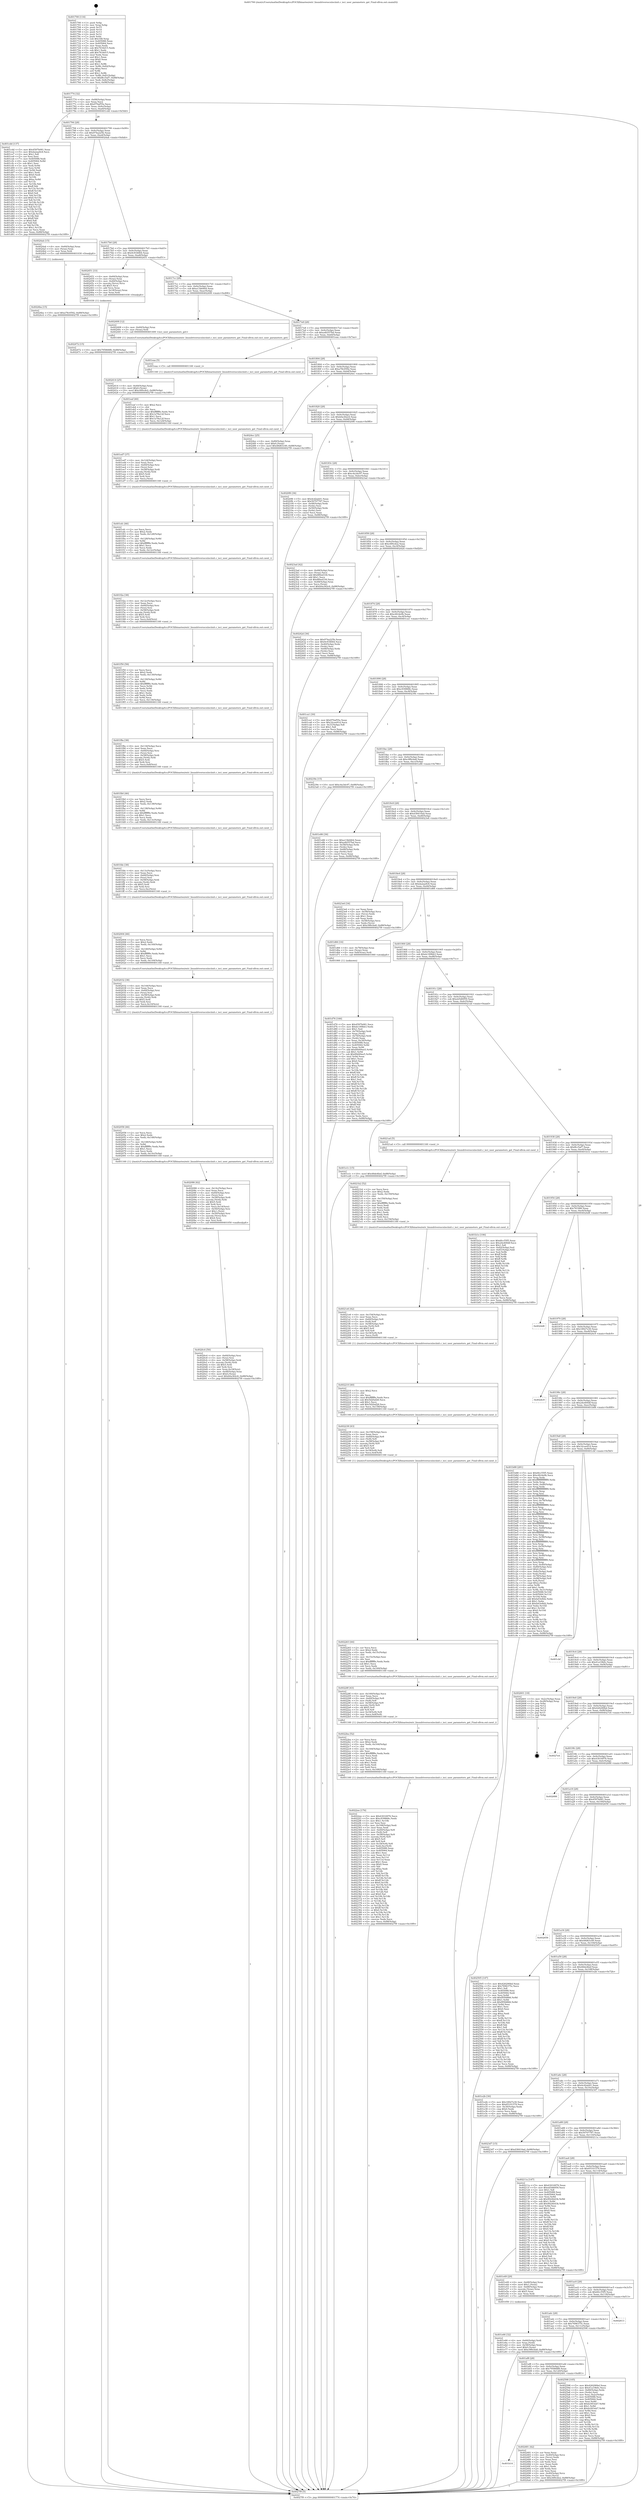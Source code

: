 digraph "0x401700" {
  label = "0x401700 (/mnt/c/Users/mathe/Desktop/tcc/POCII/binaries/extr_linuxdriversscsiisciinit.c_isci_user_parameters_get_Final-ollvm.out::main(0))"
  labelloc = "t"
  node[shape=record]

  Entry [label="",width=0.3,height=0.3,shape=circle,fillcolor=black,style=filled]
  "0x401774" [label="{
     0x401774 [32]\l
     | [instrs]\l
     &nbsp;&nbsp;0x401774 \<+6\>: mov -0x88(%rbp),%eax\l
     &nbsp;&nbsp;0x40177a \<+2\>: mov %eax,%ecx\l
     &nbsp;&nbsp;0x40177c \<+6\>: sub $0x970af55e,%ecx\l
     &nbsp;&nbsp;0x401782 \<+6\>: mov %eax,-0x9c(%rbp)\l
     &nbsp;&nbsp;0x401788 \<+6\>: mov %ecx,-0xa0(%rbp)\l
     &nbsp;&nbsp;0x40178e \<+6\>: je 0000000000401cdd \<main+0x5dd\>\l
  }"]
  "0x401cdd" [label="{
     0x401cdd [137]\l
     | [instrs]\l
     &nbsp;&nbsp;0x401cdd \<+5\>: mov $0x4597b081,%eax\l
     &nbsp;&nbsp;0x401ce2 \<+5\>: mov $0xda2aa9c8,%ecx\l
     &nbsp;&nbsp;0x401ce7 \<+2\>: mov $0x1,%dl\l
     &nbsp;&nbsp;0x401ce9 \<+2\>: xor %esi,%esi\l
     &nbsp;&nbsp;0x401ceb \<+7\>: mov 0x405088,%edi\l
     &nbsp;&nbsp;0x401cf2 \<+8\>: mov 0x405064,%r8d\l
     &nbsp;&nbsp;0x401cfa \<+3\>: sub $0x1,%esi\l
     &nbsp;&nbsp;0x401cfd \<+3\>: mov %edi,%r9d\l
     &nbsp;&nbsp;0x401d00 \<+3\>: add %esi,%r9d\l
     &nbsp;&nbsp;0x401d03 \<+4\>: imul %r9d,%edi\l
     &nbsp;&nbsp;0x401d07 \<+3\>: and $0x1,%edi\l
     &nbsp;&nbsp;0x401d0a \<+3\>: cmp $0x0,%edi\l
     &nbsp;&nbsp;0x401d0d \<+4\>: sete %r10b\l
     &nbsp;&nbsp;0x401d11 \<+4\>: cmp $0xa,%r8d\l
     &nbsp;&nbsp;0x401d15 \<+4\>: setl %r11b\l
     &nbsp;&nbsp;0x401d19 \<+3\>: mov %r10b,%bl\l
     &nbsp;&nbsp;0x401d1c \<+3\>: xor $0xff,%bl\l
     &nbsp;&nbsp;0x401d1f \<+3\>: mov %r11b,%r14b\l
     &nbsp;&nbsp;0x401d22 \<+4\>: xor $0xff,%r14b\l
     &nbsp;&nbsp;0x401d26 \<+3\>: xor $0x0,%dl\l
     &nbsp;&nbsp;0x401d29 \<+3\>: mov %bl,%r15b\l
     &nbsp;&nbsp;0x401d2c \<+4\>: and $0x0,%r15b\l
     &nbsp;&nbsp;0x401d30 \<+3\>: and %dl,%r10b\l
     &nbsp;&nbsp;0x401d33 \<+3\>: mov %r14b,%r12b\l
     &nbsp;&nbsp;0x401d36 \<+4\>: and $0x0,%r12b\l
     &nbsp;&nbsp;0x401d3a \<+3\>: and %dl,%r11b\l
     &nbsp;&nbsp;0x401d3d \<+3\>: or %r10b,%r15b\l
     &nbsp;&nbsp;0x401d40 \<+3\>: or %r11b,%r12b\l
     &nbsp;&nbsp;0x401d43 \<+3\>: xor %r12b,%r15b\l
     &nbsp;&nbsp;0x401d46 \<+3\>: or %r14b,%bl\l
     &nbsp;&nbsp;0x401d49 \<+3\>: xor $0xff,%bl\l
     &nbsp;&nbsp;0x401d4c \<+3\>: or $0x0,%dl\l
     &nbsp;&nbsp;0x401d4f \<+2\>: and %dl,%bl\l
     &nbsp;&nbsp;0x401d51 \<+3\>: or %bl,%r15b\l
     &nbsp;&nbsp;0x401d54 \<+4\>: test $0x1,%r15b\l
     &nbsp;&nbsp;0x401d58 \<+3\>: cmovne %ecx,%eax\l
     &nbsp;&nbsp;0x401d5b \<+6\>: mov %eax,-0x88(%rbp)\l
     &nbsp;&nbsp;0x401d61 \<+5\>: jmp 00000000004027f9 \<main+0x10f9\>\l
  }"]
  "0x401794" [label="{
     0x401794 [28]\l
     | [instrs]\l
     &nbsp;&nbsp;0x401794 \<+5\>: jmp 0000000000401799 \<main+0x99\>\l
     &nbsp;&nbsp;0x401799 \<+6\>: mov -0x9c(%rbp),%eax\l
     &nbsp;&nbsp;0x40179f \<+5\>: sub $0x974a225b,%eax\l
     &nbsp;&nbsp;0x4017a4 \<+6\>: mov %eax,-0xa4(%rbp)\l
     &nbsp;&nbsp;0x4017aa \<+6\>: je 00000000004024ab \<main+0xdab\>\l
  }"]
  Exit [label="",width=0.3,height=0.3,shape=circle,fillcolor=black,style=filled,peripheries=2]
  "0x4024ab" [label="{
     0x4024ab [15]\l
     | [instrs]\l
     &nbsp;&nbsp;0x4024ab \<+4\>: mov -0x60(%rbp),%rax\l
     &nbsp;&nbsp;0x4024af \<+3\>: mov (%rax),%rax\l
     &nbsp;&nbsp;0x4024b2 \<+3\>: mov %rax,%rdi\l
     &nbsp;&nbsp;0x4024b5 \<+5\>: call 0000000000401030 \<free@plt\>\l
     | [calls]\l
     &nbsp;&nbsp;0x401030 \{1\} (unknown)\l
  }"]
  "0x4017b0" [label="{
     0x4017b0 [28]\l
     | [instrs]\l
     &nbsp;&nbsp;0x4017b0 \<+5\>: jmp 00000000004017b5 \<main+0xb5\>\l
     &nbsp;&nbsp;0x4017b5 \<+6\>: mov -0x9c(%rbp),%eax\l
     &nbsp;&nbsp;0x4017bb \<+5\>: sub $0x9c934664,%eax\l
     &nbsp;&nbsp;0x4017c0 \<+6\>: mov %eax,-0xa8(%rbp)\l
     &nbsp;&nbsp;0x4017c6 \<+6\>: je 0000000000402451 \<main+0xd51\>\l
  }"]
  "0x4024ba" [label="{
     0x4024ba [15]\l
     | [instrs]\l
     &nbsp;&nbsp;0x4024ba \<+10\>: movl $0xa78c0592,-0x88(%rbp)\l
     &nbsp;&nbsp;0x4024c4 \<+5\>: jmp 00000000004027f9 \<main+0x10f9\>\l
  }"]
  "0x402451" [label="{
     0x402451 [33]\l
     | [instrs]\l
     &nbsp;&nbsp;0x402451 \<+4\>: mov -0x60(%rbp),%rax\l
     &nbsp;&nbsp;0x402455 \<+3\>: mov (%rax),%rax\l
     &nbsp;&nbsp;0x402458 \<+4\>: mov -0x40(%rbp),%rcx\l
     &nbsp;&nbsp;0x40245c \<+3\>: movslq (%rcx),%rcx\l
     &nbsp;&nbsp;0x40245f \<+4\>: shl $0x5,%rcx\l
     &nbsp;&nbsp;0x402463 \<+3\>: add %rcx,%rax\l
     &nbsp;&nbsp;0x402466 \<+4\>: mov 0x18(%rax),%rax\l
     &nbsp;&nbsp;0x40246a \<+3\>: mov %rax,%rdi\l
     &nbsp;&nbsp;0x40246d \<+5\>: call 0000000000401030 \<free@plt\>\l
     | [calls]\l
     &nbsp;&nbsp;0x401030 \{1\} (unknown)\l
  }"]
  "0x4017cc" [label="{
     0x4017cc [28]\l
     | [instrs]\l
     &nbsp;&nbsp;0x4017cc \<+5\>: jmp 00000000004017d1 \<main+0xd1\>\l
     &nbsp;&nbsp;0x4017d1 \<+6\>: mov -0x9c(%rbp),%eax\l
     &nbsp;&nbsp;0x4017d7 \<+5\>: sub $0xa13b6464,%eax\l
     &nbsp;&nbsp;0x4017dc \<+6\>: mov %eax,-0xac(%rbp)\l
     &nbsp;&nbsp;0x4017e2 \<+6\>: je 0000000000402408 \<main+0xd08\>\l
  }"]
  "0x401b14" [label="{
     0x401b14\l
  }", style=dashed]
  "0x402408" [label="{
     0x402408 [12]\l
     | [instrs]\l
     &nbsp;&nbsp;0x402408 \<+4\>: mov -0x60(%rbp),%rax\l
     &nbsp;&nbsp;0x40240c \<+3\>: mov (%rax),%rdi\l
     &nbsp;&nbsp;0x40240f \<+5\>: call 0000000000401400 \<isci_user_parameters_get\>\l
     | [calls]\l
     &nbsp;&nbsp;0x401400 \{1\} (/mnt/c/Users/mathe/Desktop/tcc/POCII/binaries/extr_linuxdriversscsiisciinit.c_isci_user_parameters_get_Final-ollvm.out::isci_user_parameters_get)\l
  }"]
  "0x4017e8" [label="{
     0x4017e8 [28]\l
     | [instrs]\l
     &nbsp;&nbsp;0x4017e8 \<+5\>: jmp 00000000004017ed \<main+0xed\>\l
     &nbsp;&nbsp;0x4017ed \<+6\>: mov -0x9c(%rbp),%eax\l
     &nbsp;&nbsp;0x4017f3 \<+5\>: sub $0xa4b557bd,%eax\l
     &nbsp;&nbsp;0x4017f8 \<+6\>: mov %eax,-0xb0(%rbp)\l
     &nbsp;&nbsp;0x4017fe \<+6\>: je 0000000000401eaa \<main+0x7aa\>\l
  }"]
  "0x402481" [label="{
     0x402481 [42]\l
     | [instrs]\l
     &nbsp;&nbsp;0x402481 \<+2\>: xor %eax,%eax\l
     &nbsp;&nbsp;0x402483 \<+4\>: mov -0x40(%rbp),%rcx\l
     &nbsp;&nbsp;0x402487 \<+2\>: mov (%rcx),%edx\l
     &nbsp;&nbsp;0x402489 \<+2\>: mov %eax,%esi\l
     &nbsp;&nbsp;0x40248b \<+2\>: sub %edx,%esi\l
     &nbsp;&nbsp;0x40248d \<+2\>: mov %eax,%edx\l
     &nbsp;&nbsp;0x40248f \<+3\>: sub $0x1,%edx\l
     &nbsp;&nbsp;0x402492 \<+2\>: add %edx,%esi\l
     &nbsp;&nbsp;0x402494 \<+2\>: sub %esi,%eax\l
     &nbsp;&nbsp;0x402496 \<+4\>: mov -0x40(%rbp),%rcx\l
     &nbsp;&nbsp;0x40249a \<+2\>: mov %eax,(%rcx)\l
     &nbsp;&nbsp;0x40249c \<+10\>: movl $0xc6f0cde2,-0x88(%rbp)\l
     &nbsp;&nbsp;0x4024a6 \<+5\>: jmp 00000000004027f9 \<main+0x10f9\>\l
  }"]
  "0x401eaa" [label="{
     0x401eaa [5]\l
     | [instrs]\l
     &nbsp;&nbsp;0x401eaa \<+5\>: call 0000000000401160 \<next_i\>\l
     | [calls]\l
     &nbsp;&nbsp;0x401160 \{1\} (/mnt/c/Users/mathe/Desktop/tcc/POCII/binaries/extr_linuxdriversscsiisciinit.c_isci_user_parameters_get_Final-ollvm.out::next_i)\l
  }"]
  "0x401804" [label="{
     0x401804 [28]\l
     | [instrs]\l
     &nbsp;&nbsp;0x401804 \<+5\>: jmp 0000000000401809 \<main+0x109\>\l
     &nbsp;&nbsp;0x401809 \<+6\>: mov -0x9c(%rbp),%eax\l
     &nbsp;&nbsp;0x40180f \<+5\>: sub $0xa78c0592,%eax\l
     &nbsp;&nbsp;0x401814 \<+6\>: mov %eax,-0xb4(%rbp)\l
     &nbsp;&nbsp;0x40181a \<+6\>: je 00000000004024ec \<main+0xdec\>\l
  }"]
  "0x401af8" [label="{
     0x401af8 [28]\l
     | [instrs]\l
     &nbsp;&nbsp;0x401af8 \<+5\>: jmp 0000000000401afd \<main+0x3fd\>\l
     &nbsp;&nbsp;0x401afd \<+6\>: mov -0x9c(%rbp),%eax\l
     &nbsp;&nbsp;0x401b03 \<+5\>: sub $0x795868f8,%eax\l
     &nbsp;&nbsp;0x401b08 \<+6\>: mov %eax,-0x120(%rbp)\l
     &nbsp;&nbsp;0x401b0e \<+6\>: je 0000000000402481 \<main+0xd81\>\l
  }"]
  "0x4024ec" [label="{
     0x4024ec [25]\l
     | [instrs]\l
     &nbsp;&nbsp;0x4024ec \<+4\>: mov -0x80(%rbp),%rax\l
     &nbsp;&nbsp;0x4024f0 \<+6\>: movl $0x0,(%rax)\l
     &nbsp;&nbsp;0x4024f6 \<+10\>: movl $0x48d63c49,-0x88(%rbp)\l
     &nbsp;&nbsp;0x402500 \<+5\>: jmp 00000000004027f9 \<main+0x10f9\>\l
  }"]
  "0x401820" [label="{
     0x401820 [28]\l
     | [instrs]\l
     &nbsp;&nbsp;0x401820 \<+5\>: jmp 0000000000401825 \<main+0x125\>\l
     &nbsp;&nbsp;0x401825 \<+6\>: mov -0x9c(%rbp),%eax\l
     &nbsp;&nbsp;0x40182b \<+5\>: sub $0xb0a362c6,%eax\l
     &nbsp;&nbsp;0x401830 \<+6\>: mov %eax,-0xb8(%rbp)\l
     &nbsp;&nbsp;0x401836 \<+6\>: je 00000000004020f6 \<main+0x9f6\>\l
  }"]
  "0x402598" [label="{
     0x402598 [105]\l
     | [instrs]\l
     &nbsp;&nbsp;0x402598 \<+5\>: mov $0x426290bd,%eax\l
     &nbsp;&nbsp;0x40259d \<+5\>: mov $0x41a19b0c,%ecx\l
     &nbsp;&nbsp;0x4025a2 \<+4\>: mov -0x80(%rbp),%rdx\l
     &nbsp;&nbsp;0x4025a6 \<+2\>: mov (%rdx),%esi\l
     &nbsp;&nbsp;0x4025a8 \<+3\>: mov %esi,-0x2c(%rbp)\l
     &nbsp;&nbsp;0x4025ab \<+7\>: mov 0x405088,%esi\l
     &nbsp;&nbsp;0x4025b2 \<+7\>: mov 0x405064,%edi\l
     &nbsp;&nbsp;0x4025b9 \<+3\>: mov %esi,%r8d\l
     &nbsp;&nbsp;0x4025bc \<+7\>: add $0xbc003eb7,%r8d\l
     &nbsp;&nbsp;0x4025c3 \<+4\>: sub $0x1,%r8d\l
     &nbsp;&nbsp;0x4025c7 \<+7\>: sub $0xbc003eb7,%r8d\l
     &nbsp;&nbsp;0x4025ce \<+4\>: imul %r8d,%esi\l
     &nbsp;&nbsp;0x4025d2 \<+3\>: and $0x1,%esi\l
     &nbsp;&nbsp;0x4025d5 \<+3\>: cmp $0x0,%esi\l
     &nbsp;&nbsp;0x4025d8 \<+4\>: sete %r9b\l
     &nbsp;&nbsp;0x4025dc \<+3\>: cmp $0xa,%edi\l
     &nbsp;&nbsp;0x4025df \<+4\>: setl %r10b\l
     &nbsp;&nbsp;0x4025e3 \<+3\>: mov %r9b,%r11b\l
     &nbsp;&nbsp;0x4025e6 \<+3\>: and %r10b,%r11b\l
     &nbsp;&nbsp;0x4025e9 \<+3\>: xor %r10b,%r9b\l
     &nbsp;&nbsp;0x4025ec \<+3\>: or %r9b,%r11b\l
     &nbsp;&nbsp;0x4025ef \<+4\>: test $0x1,%r11b\l
     &nbsp;&nbsp;0x4025f3 \<+3\>: cmovne %ecx,%eax\l
     &nbsp;&nbsp;0x4025f6 \<+6\>: mov %eax,-0x88(%rbp)\l
     &nbsp;&nbsp;0x4025fc \<+5\>: jmp 00000000004027f9 \<main+0x10f9\>\l
  }"]
  "0x4020f6" [label="{
     0x4020f6 [36]\l
     | [instrs]\l
     &nbsp;&nbsp;0x4020f6 \<+5\>: mov $0x4cd2ab41,%eax\l
     &nbsp;&nbsp;0x4020fb \<+5\>: mov $0x50707787,%ecx\l
     &nbsp;&nbsp;0x402100 \<+4\>: mov -0x48(%rbp),%rdx\l
     &nbsp;&nbsp;0x402104 \<+2\>: mov (%rdx),%esi\l
     &nbsp;&nbsp;0x402106 \<+4\>: mov -0x50(%rbp),%rdx\l
     &nbsp;&nbsp;0x40210a \<+2\>: cmp (%rdx),%esi\l
     &nbsp;&nbsp;0x40210c \<+3\>: cmovl %ecx,%eax\l
     &nbsp;&nbsp;0x40210f \<+6\>: mov %eax,-0x88(%rbp)\l
     &nbsp;&nbsp;0x402115 \<+5\>: jmp 00000000004027f9 \<main+0x10f9\>\l
  }"]
  "0x40183c" [label="{
     0x40183c [28]\l
     | [instrs]\l
     &nbsp;&nbsp;0x40183c \<+5\>: jmp 0000000000401841 \<main+0x141\>\l
     &nbsp;&nbsp;0x401841 \<+6\>: mov -0x9c(%rbp),%eax\l
     &nbsp;&nbsp;0x401847 \<+5\>: sub $0xc4a3dc97,%eax\l
     &nbsp;&nbsp;0x40184c \<+6\>: mov %eax,-0xbc(%rbp)\l
     &nbsp;&nbsp;0x401852 \<+6\>: je 00000000004023ad \<main+0xcad\>\l
  }"]
  "0x401adc" [label="{
     0x401adc [28]\l
     | [instrs]\l
     &nbsp;&nbsp;0x401adc \<+5\>: jmp 0000000000401ae1 \<main+0x3e1\>\l
     &nbsp;&nbsp;0x401ae1 \<+6\>: mov -0x9c(%rbp),%eax\l
     &nbsp;&nbsp;0x401ae7 \<+5\>: sub $0x7696375c,%eax\l
     &nbsp;&nbsp;0x401aec \<+6\>: mov %eax,-0x11c(%rbp)\l
     &nbsp;&nbsp;0x401af2 \<+6\>: je 0000000000402598 \<main+0xe98\>\l
  }"]
  "0x4023ad" [label="{
     0x4023ad [42]\l
     | [instrs]\l
     &nbsp;&nbsp;0x4023ad \<+4\>: mov -0x48(%rbp),%rax\l
     &nbsp;&nbsp;0x4023b1 \<+2\>: mov (%rax),%ecx\l
     &nbsp;&nbsp;0x4023b3 \<+6\>: add $0x8f0ed330,%ecx\l
     &nbsp;&nbsp;0x4023b9 \<+3\>: add $0x1,%ecx\l
     &nbsp;&nbsp;0x4023bc \<+6\>: sub $0x8f0ed330,%ecx\l
     &nbsp;&nbsp;0x4023c2 \<+4\>: mov -0x48(%rbp),%rax\l
     &nbsp;&nbsp;0x4023c6 \<+2\>: mov %ecx,(%rax)\l
     &nbsp;&nbsp;0x4023c8 \<+10\>: movl $0xb0a362c6,-0x88(%rbp)\l
     &nbsp;&nbsp;0x4023d2 \<+5\>: jmp 00000000004027f9 \<main+0x10f9\>\l
  }"]
  "0x401858" [label="{
     0x401858 [28]\l
     | [instrs]\l
     &nbsp;&nbsp;0x401858 \<+5\>: jmp 000000000040185d \<main+0x15d\>\l
     &nbsp;&nbsp;0x40185d \<+6\>: mov -0x9c(%rbp),%eax\l
     &nbsp;&nbsp;0x401863 \<+5\>: sub $0xc6f0cde2,%eax\l
     &nbsp;&nbsp;0x401868 \<+6\>: mov %eax,-0xc0(%rbp)\l
     &nbsp;&nbsp;0x40186e \<+6\>: je 000000000040242d \<main+0xd2d\>\l
  }"]
  "0x402613" [label="{
     0x402613\l
  }", style=dashed]
  "0x40242d" [label="{
     0x40242d [36]\l
     | [instrs]\l
     &nbsp;&nbsp;0x40242d \<+5\>: mov $0x974a225b,%eax\l
     &nbsp;&nbsp;0x402432 \<+5\>: mov $0x9c934664,%ecx\l
     &nbsp;&nbsp;0x402437 \<+4\>: mov -0x40(%rbp),%rdx\l
     &nbsp;&nbsp;0x40243b \<+2\>: mov (%rdx),%esi\l
     &nbsp;&nbsp;0x40243d \<+4\>: mov -0x68(%rbp),%rdx\l
     &nbsp;&nbsp;0x402441 \<+2\>: cmp (%rdx),%esi\l
     &nbsp;&nbsp;0x402443 \<+3\>: cmovl %ecx,%eax\l
     &nbsp;&nbsp;0x402446 \<+6\>: mov %eax,-0x88(%rbp)\l
     &nbsp;&nbsp;0x40244c \<+5\>: jmp 00000000004027f9 \<main+0x10f9\>\l
  }"]
  "0x401874" [label="{
     0x401874 [28]\l
     | [instrs]\l
     &nbsp;&nbsp;0x401874 \<+5\>: jmp 0000000000401879 \<main+0x179\>\l
     &nbsp;&nbsp;0x401879 \<+6\>: mov -0x9c(%rbp),%eax\l
     &nbsp;&nbsp;0x40187f \<+5\>: sub $0xc6fc4e0b,%eax\l
     &nbsp;&nbsp;0x401884 \<+6\>: mov %eax,-0xc4(%rbp)\l
     &nbsp;&nbsp;0x40188a \<+6\>: je 0000000000401ca1 \<main+0x5a1\>\l
  }"]
  "0x402472" [label="{
     0x402472 [15]\l
     | [instrs]\l
     &nbsp;&nbsp;0x402472 \<+10\>: movl $0x795868f8,-0x88(%rbp)\l
     &nbsp;&nbsp;0x40247c \<+5\>: jmp 00000000004027f9 \<main+0x10f9\>\l
  }"]
  "0x401ca1" [label="{
     0x401ca1 [30]\l
     | [instrs]\l
     &nbsp;&nbsp;0x401ca1 \<+5\>: mov $0x970af55e,%eax\l
     &nbsp;&nbsp;0x401ca6 \<+5\>: mov $0x32cee914,%ecx\l
     &nbsp;&nbsp;0x401cab \<+3\>: mov -0x31(%rbp),%dl\l
     &nbsp;&nbsp;0x401cae \<+3\>: test $0x1,%dl\l
     &nbsp;&nbsp;0x401cb1 \<+3\>: cmovne %ecx,%eax\l
     &nbsp;&nbsp;0x401cb4 \<+6\>: mov %eax,-0x88(%rbp)\l
     &nbsp;&nbsp;0x401cba \<+5\>: jmp 00000000004027f9 \<main+0x10f9\>\l
  }"]
  "0x401890" [label="{
     0x401890 [28]\l
     | [instrs]\l
     &nbsp;&nbsp;0x401890 \<+5\>: jmp 0000000000401895 \<main+0x195\>\l
     &nbsp;&nbsp;0x401895 \<+6\>: mov -0x9c(%rbp),%eax\l
     &nbsp;&nbsp;0x40189b \<+5\>: sub $0xc939868c,%eax\l
     &nbsp;&nbsp;0x4018a0 \<+6\>: mov %eax,-0xc8(%rbp)\l
     &nbsp;&nbsp;0x4018a6 \<+6\>: je 000000000040239e \<main+0xc9e\>\l
  }"]
  "0x402414" [label="{
     0x402414 [25]\l
     | [instrs]\l
     &nbsp;&nbsp;0x402414 \<+4\>: mov -0x40(%rbp),%rax\l
     &nbsp;&nbsp;0x402418 \<+6\>: movl $0x0,(%rax)\l
     &nbsp;&nbsp;0x40241e \<+10\>: movl $0xc6f0cde2,-0x88(%rbp)\l
     &nbsp;&nbsp;0x402428 \<+5\>: jmp 00000000004027f9 \<main+0x10f9\>\l
  }"]
  "0x40239e" [label="{
     0x40239e [15]\l
     | [instrs]\l
     &nbsp;&nbsp;0x40239e \<+10\>: movl $0xc4a3dc97,-0x88(%rbp)\l
     &nbsp;&nbsp;0x4023a8 \<+5\>: jmp 00000000004027f9 \<main+0x10f9\>\l
  }"]
  "0x4018ac" [label="{
     0x4018ac [28]\l
     | [instrs]\l
     &nbsp;&nbsp;0x4018ac \<+5\>: jmp 00000000004018b1 \<main+0x1b1\>\l
     &nbsp;&nbsp;0x4018b1 \<+6\>: mov -0x9c(%rbp),%eax\l
     &nbsp;&nbsp;0x4018b7 \<+5\>: sub $0xc9f6cba8,%eax\l
     &nbsp;&nbsp;0x4018bc \<+6\>: mov %eax,-0xcc(%rbp)\l
     &nbsp;&nbsp;0x4018c2 \<+6\>: je 0000000000401e86 \<main+0x786\>\l
  }"]
  "0x4022ee" [label="{
     0x4022ee [176]\l
     | [instrs]\l
     &nbsp;&nbsp;0x4022ee \<+5\>: mov $0x43016976,%ecx\l
     &nbsp;&nbsp;0x4022f3 \<+5\>: mov $0xc939868c,%edx\l
     &nbsp;&nbsp;0x4022f8 \<+3\>: mov $0x1,%r10b\l
     &nbsp;&nbsp;0x4022fb \<+2\>: xor %esi,%esi\l
     &nbsp;&nbsp;0x4022fd \<+6\>: mov -0x168(%rbp),%edi\l
     &nbsp;&nbsp;0x402303 \<+3\>: imul %eax,%edi\l
     &nbsp;&nbsp;0x402306 \<+4\>: mov -0x60(%rbp),%r8\l
     &nbsp;&nbsp;0x40230a \<+3\>: mov (%r8),%r8\l
     &nbsp;&nbsp;0x40230d \<+4\>: mov -0x58(%rbp),%r9\l
     &nbsp;&nbsp;0x402311 \<+3\>: movslq (%r9),%r9\l
     &nbsp;&nbsp;0x402314 \<+4\>: shl $0x5,%r9\l
     &nbsp;&nbsp;0x402318 \<+3\>: add %r9,%r8\l
     &nbsp;&nbsp;0x40231b \<+4\>: mov 0x18(%r8),%r8\l
     &nbsp;&nbsp;0x40231f \<+4\>: mov %edi,0xc(%r8)\l
     &nbsp;&nbsp;0x402323 \<+7\>: mov 0x405088,%eax\l
     &nbsp;&nbsp;0x40232a \<+7\>: mov 0x405064,%edi\l
     &nbsp;&nbsp;0x402331 \<+3\>: sub $0x1,%esi\l
     &nbsp;&nbsp;0x402334 \<+3\>: mov %eax,%r11d\l
     &nbsp;&nbsp;0x402337 \<+3\>: add %esi,%r11d\l
     &nbsp;&nbsp;0x40233a \<+4\>: imul %r11d,%eax\l
     &nbsp;&nbsp;0x40233e \<+3\>: and $0x1,%eax\l
     &nbsp;&nbsp;0x402341 \<+3\>: cmp $0x0,%eax\l
     &nbsp;&nbsp;0x402344 \<+3\>: sete %bl\l
     &nbsp;&nbsp;0x402347 \<+3\>: cmp $0xa,%edi\l
     &nbsp;&nbsp;0x40234a \<+4\>: setl %r14b\l
     &nbsp;&nbsp;0x40234e \<+3\>: mov %bl,%r15b\l
     &nbsp;&nbsp;0x402351 \<+4\>: xor $0xff,%r15b\l
     &nbsp;&nbsp;0x402355 \<+3\>: mov %r14b,%r12b\l
     &nbsp;&nbsp;0x402358 \<+4\>: xor $0xff,%r12b\l
     &nbsp;&nbsp;0x40235c \<+4\>: xor $0x0,%r10b\l
     &nbsp;&nbsp;0x402360 \<+3\>: mov %r15b,%r13b\l
     &nbsp;&nbsp;0x402363 \<+4\>: and $0x0,%r13b\l
     &nbsp;&nbsp;0x402367 \<+3\>: and %r10b,%bl\l
     &nbsp;&nbsp;0x40236a \<+3\>: mov %r12b,%al\l
     &nbsp;&nbsp;0x40236d \<+2\>: and $0x0,%al\l
     &nbsp;&nbsp;0x40236f \<+3\>: and %r10b,%r14b\l
     &nbsp;&nbsp;0x402372 \<+3\>: or %bl,%r13b\l
     &nbsp;&nbsp;0x402375 \<+3\>: or %r14b,%al\l
     &nbsp;&nbsp;0x402378 \<+3\>: xor %al,%r13b\l
     &nbsp;&nbsp;0x40237b \<+3\>: or %r12b,%r15b\l
     &nbsp;&nbsp;0x40237e \<+4\>: xor $0xff,%r15b\l
     &nbsp;&nbsp;0x402382 \<+4\>: or $0x0,%r10b\l
     &nbsp;&nbsp;0x402386 \<+3\>: and %r10b,%r15b\l
     &nbsp;&nbsp;0x402389 \<+3\>: or %r15b,%r13b\l
     &nbsp;&nbsp;0x40238c \<+4\>: test $0x1,%r13b\l
     &nbsp;&nbsp;0x402390 \<+3\>: cmovne %edx,%ecx\l
     &nbsp;&nbsp;0x402393 \<+6\>: mov %ecx,-0x88(%rbp)\l
     &nbsp;&nbsp;0x402399 \<+5\>: jmp 00000000004027f9 \<main+0x10f9\>\l
  }"]
  "0x401e86" [label="{
     0x401e86 [36]\l
     | [instrs]\l
     &nbsp;&nbsp;0x401e86 \<+5\>: mov $0xa13b6464,%eax\l
     &nbsp;&nbsp;0x401e8b \<+5\>: mov $0xa4b557bd,%ecx\l
     &nbsp;&nbsp;0x401e90 \<+4\>: mov -0x58(%rbp),%rdx\l
     &nbsp;&nbsp;0x401e94 \<+2\>: mov (%rdx),%esi\l
     &nbsp;&nbsp;0x401e96 \<+4\>: mov -0x68(%rbp),%rdx\l
     &nbsp;&nbsp;0x401e9a \<+2\>: cmp (%rdx),%esi\l
     &nbsp;&nbsp;0x401e9c \<+3\>: cmovl %ecx,%eax\l
     &nbsp;&nbsp;0x401e9f \<+6\>: mov %eax,-0x88(%rbp)\l
     &nbsp;&nbsp;0x401ea5 \<+5\>: jmp 00000000004027f9 \<main+0x10f9\>\l
  }"]
  "0x4018c8" [label="{
     0x4018c8 [28]\l
     | [instrs]\l
     &nbsp;&nbsp;0x4018c8 \<+5\>: jmp 00000000004018cd \<main+0x1cd\>\l
     &nbsp;&nbsp;0x4018cd \<+6\>: mov -0x9c(%rbp),%eax\l
     &nbsp;&nbsp;0x4018d3 \<+5\>: sub $0xd38410ad,%eax\l
     &nbsp;&nbsp;0x4018d8 \<+6\>: mov %eax,-0xd0(%rbp)\l
     &nbsp;&nbsp;0x4018de \<+6\>: je 00000000004023e6 \<main+0xce6\>\l
  }"]
  "0x4022ba" [label="{
     0x4022ba [52]\l
     | [instrs]\l
     &nbsp;&nbsp;0x4022ba \<+2\>: xor %ecx,%ecx\l
     &nbsp;&nbsp;0x4022bc \<+5\>: mov $0x2,%edx\l
     &nbsp;&nbsp;0x4022c1 \<+6\>: mov %edx,-0x164(%rbp)\l
     &nbsp;&nbsp;0x4022c7 \<+1\>: cltd\l
     &nbsp;&nbsp;0x4022c8 \<+6\>: mov -0x164(%rbp),%esi\l
     &nbsp;&nbsp;0x4022ce \<+2\>: idiv %esi\l
     &nbsp;&nbsp;0x4022d0 \<+6\>: imul $0xfffffffe,%edx,%edx\l
     &nbsp;&nbsp;0x4022d6 \<+2\>: mov %ecx,%edi\l
     &nbsp;&nbsp;0x4022d8 \<+2\>: sub %edx,%edi\l
     &nbsp;&nbsp;0x4022da \<+2\>: mov %ecx,%edx\l
     &nbsp;&nbsp;0x4022dc \<+3\>: sub $0x1,%edx\l
     &nbsp;&nbsp;0x4022df \<+2\>: add %edx,%edi\l
     &nbsp;&nbsp;0x4022e1 \<+2\>: sub %edi,%ecx\l
     &nbsp;&nbsp;0x4022e3 \<+6\>: mov %ecx,-0x168(%rbp)\l
     &nbsp;&nbsp;0x4022e9 \<+5\>: call 0000000000401160 \<next_i\>\l
     | [calls]\l
     &nbsp;&nbsp;0x401160 \{1\} (/mnt/c/Users/mathe/Desktop/tcc/POCII/binaries/extr_linuxdriversscsiisciinit.c_isci_user_parameters_get_Final-ollvm.out::next_i)\l
  }"]
  "0x4023e6" [label="{
     0x4023e6 [34]\l
     | [instrs]\l
     &nbsp;&nbsp;0x4023e6 \<+2\>: xor %eax,%eax\l
     &nbsp;&nbsp;0x4023e8 \<+4\>: mov -0x58(%rbp),%rcx\l
     &nbsp;&nbsp;0x4023ec \<+2\>: mov (%rcx),%edx\l
     &nbsp;&nbsp;0x4023ee \<+3\>: sub $0x1,%eax\l
     &nbsp;&nbsp;0x4023f1 \<+2\>: sub %eax,%edx\l
     &nbsp;&nbsp;0x4023f3 \<+4\>: mov -0x58(%rbp),%rcx\l
     &nbsp;&nbsp;0x4023f7 \<+2\>: mov %edx,(%rcx)\l
     &nbsp;&nbsp;0x4023f9 \<+10\>: movl $0xc9f6cba8,-0x88(%rbp)\l
     &nbsp;&nbsp;0x402403 \<+5\>: jmp 00000000004027f9 \<main+0x10f9\>\l
  }"]
  "0x4018e4" [label="{
     0x4018e4 [28]\l
     | [instrs]\l
     &nbsp;&nbsp;0x4018e4 \<+5\>: jmp 00000000004018e9 \<main+0x1e9\>\l
     &nbsp;&nbsp;0x4018e9 \<+6\>: mov -0x9c(%rbp),%eax\l
     &nbsp;&nbsp;0x4018ef \<+5\>: sub $0xda2aa9c8,%eax\l
     &nbsp;&nbsp;0x4018f4 \<+6\>: mov %eax,-0xd4(%rbp)\l
     &nbsp;&nbsp;0x4018fa \<+6\>: je 0000000000401d66 \<main+0x666\>\l
  }"]
  "0x40228f" [label="{
     0x40228f [43]\l
     | [instrs]\l
     &nbsp;&nbsp;0x40228f \<+6\>: mov -0x160(%rbp),%ecx\l
     &nbsp;&nbsp;0x402295 \<+3\>: imul %eax,%ecx\l
     &nbsp;&nbsp;0x402298 \<+4\>: mov -0x60(%rbp),%r8\l
     &nbsp;&nbsp;0x40229c \<+3\>: mov (%r8),%r8\l
     &nbsp;&nbsp;0x40229f \<+4\>: mov -0x58(%rbp),%r9\l
     &nbsp;&nbsp;0x4022a3 \<+3\>: movslq (%r9),%r9\l
     &nbsp;&nbsp;0x4022a6 \<+4\>: shl $0x5,%r9\l
     &nbsp;&nbsp;0x4022aa \<+3\>: add %r9,%r8\l
     &nbsp;&nbsp;0x4022ad \<+4\>: mov 0x18(%r8),%r8\l
     &nbsp;&nbsp;0x4022b1 \<+4\>: mov %ecx,0x8(%r8)\l
     &nbsp;&nbsp;0x4022b5 \<+5\>: call 0000000000401160 \<next_i\>\l
     | [calls]\l
     &nbsp;&nbsp;0x401160 \{1\} (/mnt/c/Users/mathe/Desktop/tcc/POCII/binaries/extr_linuxdriversscsiisciinit.c_isci_user_parameters_get_Final-ollvm.out::next_i)\l
  }"]
  "0x401d66" [label="{
     0x401d66 [16]\l
     | [instrs]\l
     &nbsp;&nbsp;0x401d66 \<+4\>: mov -0x78(%rbp),%rax\l
     &nbsp;&nbsp;0x401d6a \<+3\>: mov (%rax),%rax\l
     &nbsp;&nbsp;0x401d6d \<+4\>: mov 0x8(%rax),%rdi\l
     &nbsp;&nbsp;0x401d71 \<+5\>: call 0000000000401060 \<atoi@plt\>\l
     | [calls]\l
     &nbsp;&nbsp;0x401060 \{1\} (unknown)\l
  }"]
  "0x401900" [label="{
     0x401900 [28]\l
     | [instrs]\l
     &nbsp;&nbsp;0x401900 \<+5\>: jmp 0000000000401905 \<main+0x205\>\l
     &nbsp;&nbsp;0x401905 \<+6\>: mov -0x9c(%rbp),%eax\l
     &nbsp;&nbsp;0x40190b \<+5\>: sub $0xdc189bb3,%eax\l
     &nbsp;&nbsp;0x401910 \<+6\>: mov %eax,-0xd8(%rbp)\l
     &nbsp;&nbsp;0x401916 \<+6\>: je 0000000000401e1c \<main+0x71c\>\l
  }"]
  "0x402263" [label="{
     0x402263 [44]\l
     | [instrs]\l
     &nbsp;&nbsp;0x402263 \<+2\>: xor %ecx,%ecx\l
     &nbsp;&nbsp;0x402265 \<+5\>: mov $0x2,%edx\l
     &nbsp;&nbsp;0x40226a \<+6\>: mov %edx,-0x15c(%rbp)\l
     &nbsp;&nbsp;0x402270 \<+1\>: cltd\l
     &nbsp;&nbsp;0x402271 \<+6\>: mov -0x15c(%rbp),%esi\l
     &nbsp;&nbsp;0x402277 \<+2\>: idiv %esi\l
     &nbsp;&nbsp;0x402279 \<+6\>: imul $0xfffffffe,%edx,%edx\l
     &nbsp;&nbsp;0x40227f \<+3\>: sub $0x1,%ecx\l
     &nbsp;&nbsp;0x402282 \<+2\>: sub %ecx,%edx\l
     &nbsp;&nbsp;0x402284 \<+6\>: mov %edx,-0x160(%rbp)\l
     &nbsp;&nbsp;0x40228a \<+5\>: call 0000000000401160 \<next_i\>\l
     | [calls]\l
     &nbsp;&nbsp;0x401160 \{1\} (/mnt/c/Users/mathe/Desktop/tcc/POCII/binaries/extr_linuxdriversscsiisciinit.c_isci_user_parameters_get_Final-ollvm.out::next_i)\l
  }"]
  "0x401e1c" [label="{
     0x401e1c [15]\l
     | [instrs]\l
     &nbsp;&nbsp;0x401e1c \<+10\>: movl $0x48de4bef,-0x88(%rbp)\l
     &nbsp;&nbsp;0x401e26 \<+5\>: jmp 00000000004027f9 \<main+0x10f9\>\l
  }"]
  "0x40191c" [label="{
     0x40191c [28]\l
     | [instrs]\l
     &nbsp;&nbsp;0x40191c \<+5\>: jmp 0000000000401921 \<main+0x221\>\l
     &nbsp;&nbsp;0x401921 \<+6\>: mov -0x9c(%rbp),%eax\l
     &nbsp;&nbsp;0x401927 \<+5\>: sub $0xeb5d6959,%eax\l
     &nbsp;&nbsp;0x40192c \<+6\>: mov %eax,-0xdc(%rbp)\l
     &nbsp;&nbsp;0x401932 \<+6\>: je 00000000004021ad \<main+0xaad\>\l
  }"]
  "0x402238" [label="{
     0x402238 [43]\l
     | [instrs]\l
     &nbsp;&nbsp;0x402238 \<+6\>: mov -0x158(%rbp),%ecx\l
     &nbsp;&nbsp;0x40223e \<+3\>: imul %eax,%ecx\l
     &nbsp;&nbsp;0x402241 \<+4\>: mov -0x60(%rbp),%r8\l
     &nbsp;&nbsp;0x402245 \<+3\>: mov (%r8),%r8\l
     &nbsp;&nbsp;0x402248 \<+4\>: mov -0x58(%rbp),%r9\l
     &nbsp;&nbsp;0x40224c \<+3\>: movslq (%r9),%r9\l
     &nbsp;&nbsp;0x40224f \<+4\>: shl $0x5,%r9\l
     &nbsp;&nbsp;0x402253 \<+3\>: add %r9,%r8\l
     &nbsp;&nbsp;0x402256 \<+4\>: mov 0x18(%r8),%r8\l
     &nbsp;&nbsp;0x40225a \<+4\>: mov %ecx,0x4(%r8)\l
     &nbsp;&nbsp;0x40225e \<+5\>: call 0000000000401160 \<next_i\>\l
     | [calls]\l
     &nbsp;&nbsp;0x401160 \{1\} (/mnt/c/Users/mathe/Desktop/tcc/POCII/binaries/extr_linuxdriversscsiisciinit.c_isci_user_parameters_get_Final-ollvm.out::next_i)\l
  }"]
  "0x4021ad" [label="{
     0x4021ad [5]\l
     | [instrs]\l
     &nbsp;&nbsp;0x4021ad \<+5\>: call 0000000000401160 \<next_i\>\l
     | [calls]\l
     &nbsp;&nbsp;0x401160 \{1\} (/mnt/c/Users/mathe/Desktop/tcc/POCII/binaries/extr_linuxdriversscsiisciinit.c_isci_user_parameters_get_Final-ollvm.out::next_i)\l
  }"]
  "0x401938" [label="{
     0x401938 [28]\l
     | [instrs]\l
     &nbsp;&nbsp;0x401938 \<+5\>: jmp 000000000040193d \<main+0x23d\>\l
     &nbsp;&nbsp;0x40193d \<+6\>: mov -0x9c(%rbp),%eax\l
     &nbsp;&nbsp;0x401943 \<+5\>: sub $0xffcc5af7,%eax\l
     &nbsp;&nbsp;0x401948 \<+6\>: mov %eax,-0xe0(%rbp)\l
     &nbsp;&nbsp;0x40194e \<+6\>: je 0000000000401b1e \<main+0x41e\>\l
  }"]
  "0x402210" [label="{
     0x402210 [40]\l
     | [instrs]\l
     &nbsp;&nbsp;0x402210 \<+5\>: mov $0x2,%ecx\l
     &nbsp;&nbsp;0x402215 \<+1\>: cltd\l
     &nbsp;&nbsp;0x402216 \<+2\>: idiv %ecx\l
     &nbsp;&nbsp;0x402218 \<+6\>: imul $0xfffffffe,%edx,%ecx\l
     &nbsp;&nbsp;0x40221e \<+6\>: sub $0x5d20af28,%ecx\l
     &nbsp;&nbsp;0x402224 \<+3\>: add $0x1,%ecx\l
     &nbsp;&nbsp;0x402227 \<+6\>: add $0x5d20af28,%ecx\l
     &nbsp;&nbsp;0x40222d \<+6\>: mov %ecx,-0x158(%rbp)\l
     &nbsp;&nbsp;0x402233 \<+5\>: call 0000000000401160 \<next_i\>\l
     | [calls]\l
     &nbsp;&nbsp;0x401160 \{1\} (/mnt/c/Users/mathe/Desktop/tcc/POCII/binaries/extr_linuxdriversscsiisciinit.c_isci_user_parameters_get_Final-ollvm.out::next_i)\l
  }"]
  "0x401b1e" [label="{
     0x401b1e [106]\l
     | [instrs]\l
     &nbsp;&nbsp;0x401b1e \<+5\>: mov $0x6fcc55f5,%eax\l
     &nbsp;&nbsp;0x401b23 \<+5\>: mov $0x24e400df,%ecx\l
     &nbsp;&nbsp;0x401b28 \<+2\>: mov $0x1,%dl\l
     &nbsp;&nbsp;0x401b2a \<+7\>: mov -0x82(%rbp),%sil\l
     &nbsp;&nbsp;0x401b31 \<+7\>: mov -0x81(%rbp),%dil\l
     &nbsp;&nbsp;0x401b38 \<+3\>: mov %sil,%r8b\l
     &nbsp;&nbsp;0x401b3b \<+4\>: xor $0xff,%r8b\l
     &nbsp;&nbsp;0x401b3f \<+3\>: mov %dil,%r9b\l
     &nbsp;&nbsp;0x401b42 \<+4\>: xor $0xff,%r9b\l
     &nbsp;&nbsp;0x401b46 \<+3\>: xor $0x0,%dl\l
     &nbsp;&nbsp;0x401b49 \<+3\>: mov %r8b,%r10b\l
     &nbsp;&nbsp;0x401b4c \<+4\>: and $0x0,%r10b\l
     &nbsp;&nbsp;0x401b50 \<+3\>: and %dl,%sil\l
     &nbsp;&nbsp;0x401b53 \<+3\>: mov %r9b,%r11b\l
     &nbsp;&nbsp;0x401b56 \<+4\>: and $0x0,%r11b\l
     &nbsp;&nbsp;0x401b5a \<+3\>: and %dl,%dil\l
     &nbsp;&nbsp;0x401b5d \<+3\>: or %sil,%r10b\l
     &nbsp;&nbsp;0x401b60 \<+3\>: or %dil,%r11b\l
     &nbsp;&nbsp;0x401b63 \<+3\>: xor %r11b,%r10b\l
     &nbsp;&nbsp;0x401b66 \<+3\>: or %r9b,%r8b\l
     &nbsp;&nbsp;0x401b69 \<+4\>: xor $0xff,%r8b\l
     &nbsp;&nbsp;0x401b6d \<+3\>: or $0x0,%dl\l
     &nbsp;&nbsp;0x401b70 \<+3\>: and %dl,%r8b\l
     &nbsp;&nbsp;0x401b73 \<+3\>: or %r8b,%r10b\l
     &nbsp;&nbsp;0x401b76 \<+4\>: test $0x1,%r10b\l
     &nbsp;&nbsp;0x401b7a \<+3\>: cmovne %ecx,%eax\l
     &nbsp;&nbsp;0x401b7d \<+6\>: mov %eax,-0x88(%rbp)\l
     &nbsp;&nbsp;0x401b83 \<+5\>: jmp 00000000004027f9 \<main+0x10f9\>\l
  }"]
  "0x401954" [label="{
     0x401954 [28]\l
     | [instrs]\l
     &nbsp;&nbsp;0x401954 \<+5\>: jmp 0000000000401959 \<main+0x259\>\l
     &nbsp;&nbsp;0x401959 \<+6\>: mov -0x9c(%rbp),%eax\l
     &nbsp;&nbsp;0x40195f \<+5\>: sub $0x781988,%eax\l
     &nbsp;&nbsp;0x401964 \<+6\>: mov %eax,-0xe4(%rbp)\l
     &nbsp;&nbsp;0x40196a \<+6\>: je 00000000004024d8 \<main+0xdd8\>\l
  }"]
  "0x4027f9" [label="{
     0x4027f9 [5]\l
     | [instrs]\l
     &nbsp;&nbsp;0x4027f9 \<+5\>: jmp 0000000000401774 \<main+0x74\>\l
  }"]
  "0x401700" [label="{
     0x401700 [116]\l
     | [instrs]\l
     &nbsp;&nbsp;0x401700 \<+1\>: push %rbp\l
     &nbsp;&nbsp;0x401701 \<+3\>: mov %rsp,%rbp\l
     &nbsp;&nbsp;0x401704 \<+2\>: push %r15\l
     &nbsp;&nbsp;0x401706 \<+2\>: push %r14\l
     &nbsp;&nbsp;0x401708 \<+2\>: push %r13\l
     &nbsp;&nbsp;0x40170a \<+2\>: push %r12\l
     &nbsp;&nbsp;0x40170c \<+1\>: push %rbx\l
     &nbsp;&nbsp;0x40170d \<+7\>: sub $0x168,%rsp\l
     &nbsp;&nbsp;0x401714 \<+7\>: mov 0x405088,%eax\l
     &nbsp;&nbsp;0x40171b \<+7\>: mov 0x405064,%ecx\l
     &nbsp;&nbsp;0x401722 \<+2\>: mov %eax,%edx\l
     &nbsp;&nbsp;0x401724 \<+6\>: sub $0x7634d15,%edx\l
     &nbsp;&nbsp;0x40172a \<+3\>: sub $0x1,%edx\l
     &nbsp;&nbsp;0x40172d \<+6\>: add $0x7634d15,%edx\l
     &nbsp;&nbsp;0x401733 \<+3\>: imul %edx,%eax\l
     &nbsp;&nbsp;0x401736 \<+3\>: and $0x1,%eax\l
     &nbsp;&nbsp;0x401739 \<+3\>: cmp $0x0,%eax\l
     &nbsp;&nbsp;0x40173c \<+4\>: sete %r8b\l
     &nbsp;&nbsp;0x401740 \<+4\>: and $0x1,%r8b\l
     &nbsp;&nbsp;0x401744 \<+7\>: mov %r8b,-0x82(%rbp)\l
     &nbsp;&nbsp;0x40174b \<+3\>: cmp $0xa,%ecx\l
     &nbsp;&nbsp;0x40174e \<+4\>: setl %r8b\l
     &nbsp;&nbsp;0x401752 \<+4\>: and $0x1,%r8b\l
     &nbsp;&nbsp;0x401756 \<+7\>: mov %r8b,-0x81(%rbp)\l
     &nbsp;&nbsp;0x40175d \<+10\>: movl $0xffcc5af7,-0x88(%rbp)\l
     &nbsp;&nbsp;0x401767 \<+6\>: mov %edi,-0x8c(%rbp)\l
     &nbsp;&nbsp;0x40176d \<+7\>: mov %rsi,-0x98(%rbp)\l
  }"]
  "0x4021e6" [label="{
     0x4021e6 [42]\l
     | [instrs]\l
     &nbsp;&nbsp;0x4021e6 \<+6\>: mov -0x154(%rbp),%ecx\l
     &nbsp;&nbsp;0x4021ec \<+3\>: imul %eax,%ecx\l
     &nbsp;&nbsp;0x4021ef \<+4\>: mov -0x60(%rbp),%r8\l
     &nbsp;&nbsp;0x4021f3 \<+3\>: mov (%r8),%r8\l
     &nbsp;&nbsp;0x4021f6 \<+4\>: mov -0x58(%rbp),%r9\l
     &nbsp;&nbsp;0x4021fa \<+3\>: movslq (%r9),%r9\l
     &nbsp;&nbsp;0x4021fd \<+4\>: shl $0x5,%r9\l
     &nbsp;&nbsp;0x402201 \<+3\>: add %r9,%r8\l
     &nbsp;&nbsp;0x402204 \<+4\>: mov 0x18(%r8),%r8\l
     &nbsp;&nbsp;0x402208 \<+3\>: mov %ecx,(%r8)\l
     &nbsp;&nbsp;0x40220b \<+5\>: call 0000000000401160 \<next_i\>\l
     | [calls]\l
     &nbsp;&nbsp;0x401160 \{1\} (/mnt/c/Users/mathe/Desktop/tcc/POCII/binaries/extr_linuxdriversscsiisciinit.c_isci_user_parameters_get_Final-ollvm.out::next_i)\l
  }"]
  "0x4024d8" [label="{
     0x4024d8\l
  }", style=dashed]
  "0x401970" [label="{
     0x401970 [28]\l
     | [instrs]\l
     &nbsp;&nbsp;0x401970 \<+5\>: jmp 0000000000401975 \<main+0x275\>\l
     &nbsp;&nbsp;0x401975 \<+6\>: mov -0x9c(%rbp),%eax\l
     &nbsp;&nbsp;0x40197b \<+5\>: sub $0x18927e30,%eax\l
     &nbsp;&nbsp;0x401980 \<+6\>: mov %eax,-0xe8(%rbp)\l
     &nbsp;&nbsp;0x401986 \<+6\>: je 00000000004024c9 \<main+0xdc9\>\l
  }"]
  "0x4021b2" [label="{
     0x4021b2 [52]\l
     | [instrs]\l
     &nbsp;&nbsp;0x4021b2 \<+2\>: xor %ecx,%ecx\l
     &nbsp;&nbsp;0x4021b4 \<+5\>: mov $0x2,%edx\l
     &nbsp;&nbsp;0x4021b9 \<+6\>: mov %edx,-0x150(%rbp)\l
     &nbsp;&nbsp;0x4021bf \<+1\>: cltd\l
     &nbsp;&nbsp;0x4021c0 \<+6\>: mov -0x150(%rbp),%esi\l
     &nbsp;&nbsp;0x4021c6 \<+2\>: idiv %esi\l
     &nbsp;&nbsp;0x4021c8 \<+6\>: imul $0xfffffffe,%edx,%edx\l
     &nbsp;&nbsp;0x4021ce \<+2\>: mov %ecx,%edi\l
     &nbsp;&nbsp;0x4021d0 \<+2\>: sub %edx,%edi\l
     &nbsp;&nbsp;0x4021d2 \<+2\>: mov %ecx,%edx\l
     &nbsp;&nbsp;0x4021d4 \<+3\>: sub $0x1,%edx\l
     &nbsp;&nbsp;0x4021d7 \<+2\>: add %edx,%edi\l
     &nbsp;&nbsp;0x4021d9 \<+2\>: sub %edi,%ecx\l
     &nbsp;&nbsp;0x4021db \<+6\>: mov %ecx,-0x154(%rbp)\l
     &nbsp;&nbsp;0x4021e1 \<+5\>: call 0000000000401160 \<next_i\>\l
     | [calls]\l
     &nbsp;&nbsp;0x401160 \{1\} (/mnt/c/Users/mathe/Desktop/tcc/POCII/binaries/extr_linuxdriversscsiisciinit.c_isci_user_parameters_get_Final-ollvm.out::next_i)\l
  }"]
  "0x4024c9" [label="{
     0x4024c9\l
  }", style=dashed]
  "0x40198c" [label="{
     0x40198c [28]\l
     | [instrs]\l
     &nbsp;&nbsp;0x40198c \<+5\>: jmp 0000000000401991 \<main+0x291\>\l
     &nbsp;&nbsp;0x401991 \<+6\>: mov -0x9c(%rbp),%eax\l
     &nbsp;&nbsp;0x401997 \<+5\>: sub $0x24e400df,%eax\l
     &nbsp;&nbsp;0x40199c \<+6\>: mov %eax,-0xec(%rbp)\l
     &nbsp;&nbsp;0x4019a2 \<+6\>: je 0000000000401b88 \<main+0x488\>\l
  }"]
  "0x4020c4" [label="{
     0x4020c4 [50]\l
     | [instrs]\l
     &nbsp;&nbsp;0x4020c4 \<+4\>: mov -0x60(%rbp),%rsi\l
     &nbsp;&nbsp;0x4020c8 \<+3\>: mov (%rsi),%rsi\l
     &nbsp;&nbsp;0x4020cb \<+4\>: mov -0x58(%rbp),%rdi\l
     &nbsp;&nbsp;0x4020cf \<+3\>: movslq (%rdi),%rdi\l
     &nbsp;&nbsp;0x4020d2 \<+4\>: shl $0x5,%rdi\l
     &nbsp;&nbsp;0x4020d6 \<+3\>: add %rdi,%rsi\l
     &nbsp;&nbsp;0x4020d9 \<+4\>: mov %rax,0x18(%rsi)\l
     &nbsp;&nbsp;0x4020dd \<+4\>: mov -0x48(%rbp),%rax\l
     &nbsp;&nbsp;0x4020e1 \<+6\>: movl $0x0,(%rax)\l
     &nbsp;&nbsp;0x4020e7 \<+10\>: movl $0xb0a362c6,-0x88(%rbp)\l
     &nbsp;&nbsp;0x4020f1 \<+5\>: jmp 00000000004027f9 \<main+0x10f9\>\l
  }"]
  "0x401b88" [label="{
     0x401b88 [281]\l
     | [instrs]\l
     &nbsp;&nbsp;0x401b88 \<+5\>: mov $0x6fcc55f5,%eax\l
     &nbsp;&nbsp;0x401b8d \<+5\>: mov $0xc6fc4e0b,%ecx\l
     &nbsp;&nbsp;0x401b92 \<+3\>: mov %rsp,%rdx\l
     &nbsp;&nbsp;0x401b95 \<+4\>: add $0xfffffffffffffff0,%rdx\l
     &nbsp;&nbsp;0x401b99 \<+3\>: mov %rdx,%rsp\l
     &nbsp;&nbsp;0x401b9c \<+4\>: mov %rdx,-0x80(%rbp)\l
     &nbsp;&nbsp;0x401ba0 \<+3\>: mov %rsp,%rdx\l
     &nbsp;&nbsp;0x401ba3 \<+4\>: add $0xfffffffffffffff0,%rdx\l
     &nbsp;&nbsp;0x401ba7 \<+3\>: mov %rdx,%rsp\l
     &nbsp;&nbsp;0x401baa \<+3\>: mov %rsp,%rsi\l
     &nbsp;&nbsp;0x401bad \<+4\>: add $0xfffffffffffffff0,%rsi\l
     &nbsp;&nbsp;0x401bb1 \<+3\>: mov %rsi,%rsp\l
     &nbsp;&nbsp;0x401bb4 \<+4\>: mov %rsi,-0x78(%rbp)\l
     &nbsp;&nbsp;0x401bb8 \<+3\>: mov %rsp,%rsi\l
     &nbsp;&nbsp;0x401bbb \<+4\>: add $0xfffffffffffffff0,%rsi\l
     &nbsp;&nbsp;0x401bbf \<+3\>: mov %rsi,%rsp\l
     &nbsp;&nbsp;0x401bc2 \<+4\>: mov %rsi,-0x70(%rbp)\l
     &nbsp;&nbsp;0x401bc6 \<+3\>: mov %rsp,%rsi\l
     &nbsp;&nbsp;0x401bc9 \<+4\>: add $0xfffffffffffffff0,%rsi\l
     &nbsp;&nbsp;0x401bcd \<+3\>: mov %rsi,%rsp\l
     &nbsp;&nbsp;0x401bd0 \<+4\>: mov %rsi,-0x68(%rbp)\l
     &nbsp;&nbsp;0x401bd4 \<+3\>: mov %rsp,%rsi\l
     &nbsp;&nbsp;0x401bd7 \<+4\>: add $0xfffffffffffffff0,%rsi\l
     &nbsp;&nbsp;0x401bdb \<+3\>: mov %rsi,%rsp\l
     &nbsp;&nbsp;0x401bde \<+4\>: mov %rsi,-0x60(%rbp)\l
     &nbsp;&nbsp;0x401be2 \<+3\>: mov %rsp,%rsi\l
     &nbsp;&nbsp;0x401be5 \<+4\>: add $0xfffffffffffffff0,%rsi\l
     &nbsp;&nbsp;0x401be9 \<+3\>: mov %rsi,%rsp\l
     &nbsp;&nbsp;0x401bec \<+4\>: mov %rsi,-0x58(%rbp)\l
     &nbsp;&nbsp;0x401bf0 \<+3\>: mov %rsp,%rsi\l
     &nbsp;&nbsp;0x401bf3 \<+4\>: add $0xfffffffffffffff0,%rsi\l
     &nbsp;&nbsp;0x401bf7 \<+3\>: mov %rsi,%rsp\l
     &nbsp;&nbsp;0x401bfa \<+4\>: mov %rsi,-0x50(%rbp)\l
     &nbsp;&nbsp;0x401bfe \<+3\>: mov %rsp,%rsi\l
     &nbsp;&nbsp;0x401c01 \<+4\>: add $0xfffffffffffffff0,%rsi\l
     &nbsp;&nbsp;0x401c05 \<+3\>: mov %rsi,%rsp\l
     &nbsp;&nbsp;0x401c08 \<+4\>: mov %rsi,-0x48(%rbp)\l
     &nbsp;&nbsp;0x401c0c \<+3\>: mov %rsp,%rsi\l
     &nbsp;&nbsp;0x401c0f \<+4\>: add $0xfffffffffffffff0,%rsi\l
     &nbsp;&nbsp;0x401c13 \<+3\>: mov %rsi,%rsp\l
     &nbsp;&nbsp;0x401c16 \<+4\>: mov %rsi,-0x40(%rbp)\l
     &nbsp;&nbsp;0x401c1a \<+4\>: mov -0x80(%rbp),%rsi\l
     &nbsp;&nbsp;0x401c1e \<+6\>: movl $0x0,(%rsi)\l
     &nbsp;&nbsp;0x401c24 \<+6\>: mov -0x8c(%rbp),%edi\l
     &nbsp;&nbsp;0x401c2a \<+2\>: mov %edi,(%rdx)\l
     &nbsp;&nbsp;0x401c2c \<+4\>: mov -0x78(%rbp),%rsi\l
     &nbsp;&nbsp;0x401c30 \<+7\>: mov -0x98(%rbp),%r8\l
     &nbsp;&nbsp;0x401c37 \<+3\>: mov %r8,(%rsi)\l
     &nbsp;&nbsp;0x401c3a \<+3\>: cmpl $0x2,(%rdx)\l
     &nbsp;&nbsp;0x401c3d \<+4\>: setne %r9b\l
     &nbsp;&nbsp;0x401c41 \<+4\>: and $0x1,%r9b\l
     &nbsp;&nbsp;0x401c45 \<+4\>: mov %r9b,-0x31(%rbp)\l
     &nbsp;&nbsp;0x401c49 \<+8\>: mov 0x405088,%r10d\l
     &nbsp;&nbsp;0x401c51 \<+8\>: mov 0x405064,%r11d\l
     &nbsp;&nbsp;0x401c59 \<+3\>: mov %r10d,%ebx\l
     &nbsp;&nbsp;0x401c5c \<+6\>: add $0xfa03e8d2,%ebx\l
     &nbsp;&nbsp;0x401c62 \<+3\>: sub $0x1,%ebx\l
     &nbsp;&nbsp;0x401c65 \<+6\>: sub $0xfa03e8d2,%ebx\l
     &nbsp;&nbsp;0x401c6b \<+4\>: imul %ebx,%r10d\l
     &nbsp;&nbsp;0x401c6f \<+4\>: and $0x1,%r10d\l
     &nbsp;&nbsp;0x401c73 \<+4\>: cmp $0x0,%r10d\l
     &nbsp;&nbsp;0x401c77 \<+4\>: sete %r9b\l
     &nbsp;&nbsp;0x401c7b \<+4\>: cmp $0xa,%r11d\l
     &nbsp;&nbsp;0x401c7f \<+4\>: setl %r14b\l
     &nbsp;&nbsp;0x401c83 \<+3\>: mov %r9b,%r15b\l
     &nbsp;&nbsp;0x401c86 \<+3\>: and %r14b,%r15b\l
     &nbsp;&nbsp;0x401c89 \<+3\>: xor %r14b,%r9b\l
     &nbsp;&nbsp;0x401c8c \<+3\>: or %r9b,%r15b\l
     &nbsp;&nbsp;0x401c8f \<+4\>: test $0x1,%r15b\l
     &nbsp;&nbsp;0x401c93 \<+3\>: cmovne %ecx,%eax\l
     &nbsp;&nbsp;0x401c96 \<+6\>: mov %eax,-0x88(%rbp)\l
     &nbsp;&nbsp;0x401c9c \<+5\>: jmp 00000000004027f9 \<main+0x10f9\>\l
  }"]
  "0x4019a8" [label="{
     0x4019a8 [28]\l
     | [instrs]\l
     &nbsp;&nbsp;0x4019a8 \<+5\>: jmp 00000000004019ad \<main+0x2ad\>\l
     &nbsp;&nbsp;0x4019ad \<+6\>: mov -0x9c(%rbp),%eax\l
     &nbsp;&nbsp;0x4019b3 \<+5\>: sub $0x32cee914,%eax\l
     &nbsp;&nbsp;0x4019b8 \<+6\>: mov %eax,-0xf0(%rbp)\l
     &nbsp;&nbsp;0x4019be \<+6\>: je 0000000000401cbf \<main+0x5bf\>\l
  }"]
  "0x402086" [label="{
     0x402086 [62]\l
     | [instrs]\l
     &nbsp;&nbsp;0x402086 \<+6\>: mov -0x14c(%rbp),%ecx\l
     &nbsp;&nbsp;0x40208c \<+3\>: imul %eax,%ecx\l
     &nbsp;&nbsp;0x40208f \<+4\>: mov -0x60(%rbp),%rsi\l
     &nbsp;&nbsp;0x402093 \<+3\>: mov (%rsi),%rsi\l
     &nbsp;&nbsp;0x402096 \<+4\>: mov -0x58(%rbp),%rdi\l
     &nbsp;&nbsp;0x40209a \<+3\>: movslq (%rdi),%rdi\l
     &nbsp;&nbsp;0x40209d \<+4\>: shl $0x5,%rdi\l
     &nbsp;&nbsp;0x4020a1 \<+3\>: add %rdi,%rsi\l
     &nbsp;&nbsp;0x4020a4 \<+3\>: mov %ecx,0x14(%rsi)\l
     &nbsp;&nbsp;0x4020a7 \<+4\>: mov -0x50(%rbp),%rsi\l
     &nbsp;&nbsp;0x4020ab \<+6\>: movl $0x1,(%rsi)\l
     &nbsp;&nbsp;0x4020b1 \<+4\>: mov -0x50(%rbp),%rsi\l
     &nbsp;&nbsp;0x4020b5 \<+3\>: movslq (%rsi),%rsi\l
     &nbsp;&nbsp;0x4020b8 \<+4\>: shl $0x4,%rsi\l
     &nbsp;&nbsp;0x4020bc \<+3\>: mov %rsi,%rdi\l
     &nbsp;&nbsp;0x4020bf \<+5\>: call 0000000000401050 \<malloc@plt\>\l
     | [calls]\l
     &nbsp;&nbsp;0x401050 \{1\} (unknown)\l
  }"]
  "0x401d76" [label="{
     0x401d76 [166]\l
     | [instrs]\l
     &nbsp;&nbsp;0x401d76 \<+5\>: mov $0x4597b081,%ecx\l
     &nbsp;&nbsp;0x401d7b \<+5\>: mov $0xdc189bb3,%edx\l
     &nbsp;&nbsp;0x401d80 \<+3\>: mov $0x1,%sil\l
     &nbsp;&nbsp;0x401d83 \<+4\>: mov -0x70(%rbp),%rdi\l
     &nbsp;&nbsp;0x401d87 \<+2\>: mov %eax,(%rdi)\l
     &nbsp;&nbsp;0x401d89 \<+4\>: mov -0x70(%rbp),%rdi\l
     &nbsp;&nbsp;0x401d8d \<+2\>: mov (%rdi),%eax\l
     &nbsp;&nbsp;0x401d8f \<+3\>: mov %eax,-0x30(%rbp)\l
     &nbsp;&nbsp;0x401d92 \<+7\>: mov 0x405088,%eax\l
     &nbsp;&nbsp;0x401d99 \<+8\>: mov 0x405064,%r8d\l
     &nbsp;&nbsp;0x401da1 \<+3\>: mov %eax,%r9d\l
     &nbsp;&nbsp;0x401da4 \<+7\>: add $0x89d49ee5,%r9d\l
     &nbsp;&nbsp;0x401dab \<+4\>: sub $0x1,%r9d\l
     &nbsp;&nbsp;0x401daf \<+7\>: sub $0x89d49ee5,%r9d\l
     &nbsp;&nbsp;0x401db6 \<+4\>: imul %r9d,%eax\l
     &nbsp;&nbsp;0x401dba \<+3\>: and $0x1,%eax\l
     &nbsp;&nbsp;0x401dbd \<+3\>: cmp $0x0,%eax\l
     &nbsp;&nbsp;0x401dc0 \<+4\>: sete %r10b\l
     &nbsp;&nbsp;0x401dc4 \<+4\>: cmp $0xa,%r8d\l
     &nbsp;&nbsp;0x401dc8 \<+4\>: setl %r11b\l
     &nbsp;&nbsp;0x401dcc \<+3\>: mov %r10b,%bl\l
     &nbsp;&nbsp;0x401dcf \<+3\>: xor $0xff,%bl\l
     &nbsp;&nbsp;0x401dd2 \<+3\>: mov %r11b,%r14b\l
     &nbsp;&nbsp;0x401dd5 \<+4\>: xor $0xff,%r14b\l
     &nbsp;&nbsp;0x401dd9 \<+4\>: xor $0x1,%sil\l
     &nbsp;&nbsp;0x401ddd \<+3\>: mov %bl,%r15b\l
     &nbsp;&nbsp;0x401de0 \<+4\>: and $0xff,%r15b\l
     &nbsp;&nbsp;0x401de4 \<+3\>: and %sil,%r10b\l
     &nbsp;&nbsp;0x401de7 \<+3\>: mov %r14b,%r12b\l
     &nbsp;&nbsp;0x401dea \<+4\>: and $0xff,%r12b\l
     &nbsp;&nbsp;0x401dee \<+3\>: and %sil,%r11b\l
     &nbsp;&nbsp;0x401df1 \<+3\>: or %r10b,%r15b\l
     &nbsp;&nbsp;0x401df4 \<+3\>: or %r11b,%r12b\l
     &nbsp;&nbsp;0x401df7 \<+3\>: xor %r12b,%r15b\l
     &nbsp;&nbsp;0x401dfa \<+3\>: or %r14b,%bl\l
     &nbsp;&nbsp;0x401dfd \<+3\>: xor $0xff,%bl\l
     &nbsp;&nbsp;0x401e00 \<+4\>: or $0x1,%sil\l
     &nbsp;&nbsp;0x401e04 \<+3\>: and %sil,%bl\l
     &nbsp;&nbsp;0x401e07 \<+3\>: or %bl,%r15b\l
     &nbsp;&nbsp;0x401e0a \<+4\>: test $0x1,%r15b\l
     &nbsp;&nbsp;0x401e0e \<+3\>: cmovne %edx,%ecx\l
     &nbsp;&nbsp;0x401e11 \<+6\>: mov %ecx,-0x88(%rbp)\l
     &nbsp;&nbsp;0x401e17 \<+5\>: jmp 00000000004027f9 \<main+0x10f9\>\l
  }"]
  "0x402058" [label="{
     0x402058 [46]\l
     | [instrs]\l
     &nbsp;&nbsp;0x402058 \<+2\>: xor %ecx,%ecx\l
     &nbsp;&nbsp;0x40205a \<+5\>: mov $0x2,%edx\l
     &nbsp;&nbsp;0x40205f \<+6\>: mov %edx,-0x148(%rbp)\l
     &nbsp;&nbsp;0x402065 \<+1\>: cltd\l
     &nbsp;&nbsp;0x402066 \<+7\>: mov -0x148(%rbp),%r8d\l
     &nbsp;&nbsp;0x40206d \<+3\>: idiv %r8d\l
     &nbsp;&nbsp;0x402070 \<+6\>: imul $0xfffffffe,%edx,%edx\l
     &nbsp;&nbsp;0x402076 \<+3\>: sub $0x1,%ecx\l
     &nbsp;&nbsp;0x402079 \<+2\>: sub %ecx,%edx\l
     &nbsp;&nbsp;0x40207b \<+6\>: mov %edx,-0x14c(%rbp)\l
     &nbsp;&nbsp;0x402081 \<+5\>: call 0000000000401160 \<next_i\>\l
     | [calls]\l
     &nbsp;&nbsp;0x401160 \{1\} (/mnt/c/Users/mathe/Desktop/tcc/POCII/binaries/extr_linuxdriversscsiisciinit.c_isci_user_parameters_get_Final-ollvm.out::next_i)\l
  }"]
  "0x401cbf" [label="{
     0x401cbf\l
  }", style=dashed]
  "0x4019c4" [label="{
     0x4019c4 [28]\l
     | [instrs]\l
     &nbsp;&nbsp;0x4019c4 \<+5\>: jmp 00000000004019c9 \<main+0x2c9\>\l
     &nbsp;&nbsp;0x4019c9 \<+6\>: mov -0x9c(%rbp),%eax\l
     &nbsp;&nbsp;0x4019cf \<+5\>: sub $0x41a19b0c,%eax\l
     &nbsp;&nbsp;0x4019d4 \<+6\>: mov %eax,-0xf4(%rbp)\l
     &nbsp;&nbsp;0x4019da \<+6\>: je 0000000000402601 \<main+0xf01\>\l
  }"]
  "0x402032" [label="{
     0x402032 [38]\l
     | [instrs]\l
     &nbsp;&nbsp;0x402032 \<+6\>: mov -0x144(%rbp),%ecx\l
     &nbsp;&nbsp;0x402038 \<+3\>: imul %eax,%ecx\l
     &nbsp;&nbsp;0x40203b \<+4\>: mov -0x60(%rbp),%rsi\l
     &nbsp;&nbsp;0x40203f \<+3\>: mov (%rsi),%rsi\l
     &nbsp;&nbsp;0x402042 \<+4\>: mov -0x58(%rbp),%rdi\l
     &nbsp;&nbsp;0x402046 \<+3\>: movslq (%rdi),%rdi\l
     &nbsp;&nbsp;0x402049 \<+4\>: shl $0x5,%rdi\l
     &nbsp;&nbsp;0x40204d \<+3\>: add %rdi,%rsi\l
     &nbsp;&nbsp;0x402050 \<+3\>: mov %ecx,0x10(%rsi)\l
     &nbsp;&nbsp;0x402053 \<+5\>: call 0000000000401160 \<next_i\>\l
     | [calls]\l
     &nbsp;&nbsp;0x401160 \{1\} (/mnt/c/Users/mathe/Desktop/tcc/POCII/binaries/extr_linuxdriversscsiisciinit.c_isci_user_parameters_get_Final-ollvm.out::next_i)\l
  }"]
  "0x402601" [label="{
     0x402601 [18]\l
     | [instrs]\l
     &nbsp;&nbsp;0x402601 \<+3\>: mov -0x2c(%rbp),%eax\l
     &nbsp;&nbsp;0x402604 \<+4\>: lea -0x28(%rbp),%rsp\l
     &nbsp;&nbsp;0x402608 \<+1\>: pop %rbx\l
     &nbsp;&nbsp;0x402609 \<+2\>: pop %r12\l
     &nbsp;&nbsp;0x40260b \<+2\>: pop %r13\l
     &nbsp;&nbsp;0x40260d \<+2\>: pop %r14\l
     &nbsp;&nbsp;0x40260f \<+2\>: pop %r15\l
     &nbsp;&nbsp;0x402611 \<+1\>: pop %rbp\l
     &nbsp;&nbsp;0x402612 \<+1\>: ret\l
  }"]
  "0x4019e0" [label="{
     0x4019e0 [28]\l
     | [instrs]\l
     &nbsp;&nbsp;0x4019e0 \<+5\>: jmp 00000000004019e5 \<main+0x2e5\>\l
     &nbsp;&nbsp;0x4019e5 \<+6\>: mov -0x9c(%rbp),%eax\l
     &nbsp;&nbsp;0x4019eb \<+5\>: sub $0x426290bd,%eax\l
     &nbsp;&nbsp;0x4019f0 \<+6\>: mov %eax,-0xf8(%rbp)\l
     &nbsp;&nbsp;0x4019f6 \<+6\>: je 00000000004027e4 \<main+0x10e4\>\l
  }"]
  "0x402004" [label="{
     0x402004 [46]\l
     | [instrs]\l
     &nbsp;&nbsp;0x402004 \<+2\>: xor %ecx,%ecx\l
     &nbsp;&nbsp;0x402006 \<+5\>: mov $0x2,%edx\l
     &nbsp;&nbsp;0x40200b \<+6\>: mov %edx,-0x140(%rbp)\l
     &nbsp;&nbsp;0x402011 \<+1\>: cltd\l
     &nbsp;&nbsp;0x402012 \<+7\>: mov -0x140(%rbp),%r8d\l
     &nbsp;&nbsp;0x402019 \<+3\>: idiv %r8d\l
     &nbsp;&nbsp;0x40201c \<+6\>: imul $0xfffffffe,%edx,%edx\l
     &nbsp;&nbsp;0x402022 \<+3\>: sub $0x1,%ecx\l
     &nbsp;&nbsp;0x402025 \<+2\>: sub %ecx,%edx\l
     &nbsp;&nbsp;0x402027 \<+6\>: mov %edx,-0x144(%rbp)\l
     &nbsp;&nbsp;0x40202d \<+5\>: call 0000000000401160 \<next_i\>\l
     | [calls]\l
     &nbsp;&nbsp;0x401160 \{1\} (/mnt/c/Users/mathe/Desktop/tcc/POCII/binaries/extr_linuxdriversscsiisciinit.c_isci_user_parameters_get_Final-ollvm.out::next_i)\l
  }"]
  "0x4027e4" [label="{
     0x4027e4\l
  }", style=dashed]
  "0x4019fc" [label="{
     0x4019fc [28]\l
     | [instrs]\l
     &nbsp;&nbsp;0x4019fc \<+5\>: jmp 0000000000401a01 \<main+0x301\>\l
     &nbsp;&nbsp;0x401a01 \<+6\>: mov -0x9c(%rbp),%eax\l
     &nbsp;&nbsp;0x401a07 \<+5\>: sub $0x43016976,%eax\l
     &nbsp;&nbsp;0x401a0c \<+6\>: mov %eax,-0xfc(%rbp)\l
     &nbsp;&nbsp;0x401a12 \<+6\>: je 0000000000402688 \<main+0xf88\>\l
  }"]
  "0x401fde" [label="{
     0x401fde [38]\l
     | [instrs]\l
     &nbsp;&nbsp;0x401fde \<+6\>: mov -0x13c(%rbp),%ecx\l
     &nbsp;&nbsp;0x401fe4 \<+3\>: imul %eax,%ecx\l
     &nbsp;&nbsp;0x401fe7 \<+4\>: mov -0x60(%rbp),%rsi\l
     &nbsp;&nbsp;0x401feb \<+3\>: mov (%rsi),%rsi\l
     &nbsp;&nbsp;0x401fee \<+4\>: mov -0x58(%rbp),%rdi\l
     &nbsp;&nbsp;0x401ff2 \<+3\>: movslq (%rdi),%rdi\l
     &nbsp;&nbsp;0x401ff5 \<+4\>: shl $0x5,%rdi\l
     &nbsp;&nbsp;0x401ff9 \<+3\>: add %rdi,%rsi\l
     &nbsp;&nbsp;0x401ffc \<+3\>: mov %ecx,0xc(%rsi)\l
     &nbsp;&nbsp;0x401fff \<+5\>: call 0000000000401160 \<next_i\>\l
     | [calls]\l
     &nbsp;&nbsp;0x401160 \{1\} (/mnt/c/Users/mathe/Desktop/tcc/POCII/binaries/extr_linuxdriversscsiisciinit.c_isci_user_parameters_get_Final-ollvm.out::next_i)\l
  }"]
  "0x402688" [label="{
     0x402688\l
  }", style=dashed]
  "0x401a18" [label="{
     0x401a18 [28]\l
     | [instrs]\l
     &nbsp;&nbsp;0x401a18 \<+5\>: jmp 0000000000401a1d \<main+0x31d\>\l
     &nbsp;&nbsp;0x401a1d \<+6\>: mov -0x9c(%rbp),%eax\l
     &nbsp;&nbsp;0x401a23 \<+5\>: sub $0x4597b081,%eax\l
     &nbsp;&nbsp;0x401a28 \<+6\>: mov %eax,-0x100(%rbp)\l
     &nbsp;&nbsp;0x401a2e \<+6\>: je 0000000000402658 \<main+0xf58\>\l
  }"]
  "0x401fb0" [label="{
     0x401fb0 [46]\l
     | [instrs]\l
     &nbsp;&nbsp;0x401fb0 \<+2\>: xor %ecx,%ecx\l
     &nbsp;&nbsp;0x401fb2 \<+5\>: mov $0x2,%edx\l
     &nbsp;&nbsp;0x401fb7 \<+6\>: mov %edx,-0x138(%rbp)\l
     &nbsp;&nbsp;0x401fbd \<+1\>: cltd\l
     &nbsp;&nbsp;0x401fbe \<+7\>: mov -0x138(%rbp),%r8d\l
     &nbsp;&nbsp;0x401fc5 \<+3\>: idiv %r8d\l
     &nbsp;&nbsp;0x401fc8 \<+6\>: imul $0xfffffffe,%edx,%edx\l
     &nbsp;&nbsp;0x401fce \<+3\>: sub $0x1,%ecx\l
     &nbsp;&nbsp;0x401fd1 \<+2\>: sub %ecx,%edx\l
     &nbsp;&nbsp;0x401fd3 \<+6\>: mov %edx,-0x13c(%rbp)\l
     &nbsp;&nbsp;0x401fd9 \<+5\>: call 0000000000401160 \<next_i\>\l
     | [calls]\l
     &nbsp;&nbsp;0x401160 \{1\} (/mnt/c/Users/mathe/Desktop/tcc/POCII/binaries/extr_linuxdriversscsiisciinit.c_isci_user_parameters_get_Final-ollvm.out::next_i)\l
  }"]
  "0x402658" [label="{
     0x402658\l
  }", style=dashed]
  "0x401a34" [label="{
     0x401a34 [28]\l
     | [instrs]\l
     &nbsp;&nbsp;0x401a34 \<+5\>: jmp 0000000000401a39 \<main+0x339\>\l
     &nbsp;&nbsp;0x401a39 \<+6\>: mov -0x9c(%rbp),%eax\l
     &nbsp;&nbsp;0x401a3f \<+5\>: sub $0x48d63c49,%eax\l
     &nbsp;&nbsp;0x401a44 \<+6\>: mov %eax,-0x104(%rbp)\l
     &nbsp;&nbsp;0x401a4a \<+6\>: je 0000000000402505 \<main+0xe05\>\l
  }"]
  "0x401f8a" [label="{
     0x401f8a [38]\l
     | [instrs]\l
     &nbsp;&nbsp;0x401f8a \<+6\>: mov -0x134(%rbp),%ecx\l
     &nbsp;&nbsp;0x401f90 \<+3\>: imul %eax,%ecx\l
     &nbsp;&nbsp;0x401f93 \<+4\>: mov -0x60(%rbp),%rsi\l
     &nbsp;&nbsp;0x401f97 \<+3\>: mov (%rsi),%rsi\l
     &nbsp;&nbsp;0x401f9a \<+4\>: mov -0x58(%rbp),%rdi\l
     &nbsp;&nbsp;0x401f9e \<+3\>: movslq (%rdi),%rdi\l
     &nbsp;&nbsp;0x401fa1 \<+4\>: shl $0x5,%rdi\l
     &nbsp;&nbsp;0x401fa5 \<+3\>: add %rdi,%rsi\l
     &nbsp;&nbsp;0x401fa8 \<+3\>: mov %ecx,0x8(%rsi)\l
     &nbsp;&nbsp;0x401fab \<+5\>: call 0000000000401160 \<next_i\>\l
     | [calls]\l
     &nbsp;&nbsp;0x401160 \{1\} (/mnt/c/Users/mathe/Desktop/tcc/POCII/binaries/extr_linuxdriversscsiisciinit.c_isci_user_parameters_get_Final-ollvm.out::next_i)\l
  }"]
  "0x402505" [label="{
     0x402505 [147]\l
     | [instrs]\l
     &nbsp;&nbsp;0x402505 \<+5\>: mov $0x426290bd,%eax\l
     &nbsp;&nbsp;0x40250a \<+5\>: mov $0x7696375c,%ecx\l
     &nbsp;&nbsp;0x40250f \<+2\>: mov $0x1,%dl\l
     &nbsp;&nbsp;0x402511 \<+7\>: mov 0x405088,%esi\l
     &nbsp;&nbsp;0x402518 \<+7\>: mov 0x405064,%edi\l
     &nbsp;&nbsp;0x40251f \<+3\>: mov %esi,%r8d\l
     &nbsp;&nbsp;0x402522 \<+7\>: add $0xf95fd866,%r8d\l
     &nbsp;&nbsp;0x402529 \<+4\>: sub $0x1,%r8d\l
     &nbsp;&nbsp;0x40252d \<+7\>: sub $0xf95fd866,%r8d\l
     &nbsp;&nbsp;0x402534 \<+4\>: imul %r8d,%esi\l
     &nbsp;&nbsp;0x402538 \<+3\>: and $0x1,%esi\l
     &nbsp;&nbsp;0x40253b \<+3\>: cmp $0x0,%esi\l
     &nbsp;&nbsp;0x40253e \<+4\>: sete %r9b\l
     &nbsp;&nbsp;0x402542 \<+3\>: cmp $0xa,%edi\l
     &nbsp;&nbsp;0x402545 \<+4\>: setl %r10b\l
     &nbsp;&nbsp;0x402549 \<+3\>: mov %r9b,%r11b\l
     &nbsp;&nbsp;0x40254c \<+4\>: xor $0xff,%r11b\l
     &nbsp;&nbsp;0x402550 \<+3\>: mov %r10b,%bl\l
     &nbsp;&nbsp;0x402553 \<+3\>: xor $0xff,%bl\l
     &nbsp;&nbsp;0x402556 \<+3\>: xor $0x1,%dl\l
     &nbsp;&nbsp;0x402559 \<+3\>: mov %r11b,%r14b\l
     &nbsp;&nbsp;0x40255c \<+4\>: and $0xff,%r14b\l
     &nbsp;&nbsp;0x402560 \<+3\>: and %dl,%r9b\l
     &nbsp;&nbsp;0x402563 \<+3\>: mov %bl,%r15b\l
     &nbsp;&nbsp;0x402566 \<+4\>: and $0xff,%r15b\l
     &nbsp;&nbsp;0x40256a \<+3\>: and %dl,%r10b\l
     &nbsp;&nbsp;0x40256d \<+3\>: or %r9b,%r14b\l
     &nbsp;&nbsp;0x402570 \<+3\>: or %r10b,%r15b\l
     &nbsp;&nbsp;0x402573 \<+3\>: xor %r15b,%r14b\l
     &nbsp;&nbsp;0x402576 \<+3\>: or %bl,%r11b\l
     &nbsp;&nbsp;0x402579 \<+4\>: xor $0xff,%r11b\l
     &nbsp;&nbsp;0x40257d \<+3\>: or $0x1,%dl\l
     &nbsp;&nbsp;0x402580 \<+3\>: and %dl,%r11b\l
     &nbsp;&nbsp;0x402583 \<+3\>: or %r11b,%r14b\l
     &nbsp;&nbsp;0x402586 \<+4\>: test $0x1,%r14b\l
     &nbsp;&nbsp;0x40258a \<+3\>: cmovne %ecx,%eax\l
     &nbsp;&nbsp;0x40258d \<+6\>: mov %eax,-0x88(%rbp)\l
     &nbsp;&nbsp;0x402593 \<+5\>: jmp 00000000004027f9 \<main+0x10f9\>\l
  }"]
  "0x401a50" [label="{
     0x401a50 [28]\l
     | [instrs]\l
     &nbsp;&nbsp;0x401a50 \<+5\>: jmp 0000000000401a55 \<main+0x355\>\l
     &nbsp;&nbsp;0x401a55 \<+6\>: mov -0x9c(%rbp),%eax\l
     &nbsp;&nbsp;0x401a5b \<+5\>: sub $0x48de4bef,%eax\l
     &nbsp;&nbsp;0x401a60 \<+6\>: mov %eax,-0x108(%rbp)\l
     &nbsp;&nbsp;0x401a66 \<+6\>: je 0000000000401e2b \<main+0x72b\>\l
  }"]
  "0x401f50" [label="{
     0x401f50 [58]\l
     | [instrs]\l
     &nbsp;&nbsp;0x401f50 \<+2\>: xor %ecx,%ecx\l
     &nbsp;&nbsp;0x401f52 \<+5\>: mov $0x2,%edx\l
     &nbsp;&nbsp;0x401f57 \<+6\>: mov %edx,-0x130(%rbp)\l
     &nbsp;&nbsp;0x401f5d \<+1\>: cltd\l
     &nbsp;&nbsp;0x401f5e \<+7\>: mov -0x130(%rbp),%r8d\l
     &nbsp;&nbsp;0x401f65 \<+3\>: idiv %r8d\l
     &nbsp;&nbsp;0x401f68 \<+6\>: imul $0xfffffffe,%edx,%edx\l
     &nbsp;&nbsp;0x401f6e \<+3\>: mov %ecx,%r9d\l
     &nbsp;&nbsp;0x401f71 \<+3\>: sub %edx,%r9d\l
     &nbsp;&nbsp;0x401f74 \<+2\>: mov %ecx,%edx\l
     &nbsp;&nbsp;0x401f76 \<+3\>: sub $0x1,%edx\l
     &nbsp;&nbsp;0x401f79 \<+3\>: add %edx,%r9d\l
     &nbsp;&nbsp;0x401f7c \<+3\>: sub %r9d,%ecx\l
     &nbsp;&nbsp;0x401f7f \<+6\>: mov %ecx,-0x134(%rbp)\l
     &nbsp;&nbsp;0x401f85 \<+5\>: call 0000000000401160 \<next_i\>\l
     | [calls]\l
     &nbsp;&nbsp;0x401160 \{1\} (/mnt/c/Users/mathe/Desktop/tcc/POCII/binaries/extr_linuxdriversscsiisciinit.c_isci_user_parameters_get_Final-ollvm.out::next_i)\l
  }"]
  "0x401e2b" [label="{
     0x401e2b [30]\l
     | [instrs]\l
     &nbsp;&nbsp;0x401e2b \<+5\>: mov $0x18927e30,%eax\l
     &nbsp;&nbsp;0x401e30 \<+5\>: mov $0x65101579,%ecx\l
     &nbsp;&nbsp;0x401e35 \<+3\>: mov -0x30(%rbp),%edx\l
     &nbsp;&nbsp;0x401e38 \<+3\>: cmp $0x0,%edx\l
     &nbsp;&nbsp;0x401e3b \<+3\>: cmove %ecx,%eax\l
     &nbsp;&nbsp;0x401e3e \<+6\>: mov %eax,-0x88(%rbp)\l
     &nbsp;&nbsp;0x401e44 \<+5\>: jmp 00000000004027f9 \<main+0x10f9\>\l
  }"]
  "0x401a6c" [label="{
     0x401a6c [28]\l
     | [instrs]\l
     &nbsp;&nbsp;0x401a6c \<+5\>: jmp 0000000000401a71 \<main+0x371\>\l
     &nbsp;&nbsp;0x401a71 \<+6\>: mov -0x9c(%rbp),%eax\l
     &nbsp;&nbsp;0x401a77 \<+5\>: sub $0x4cd2ab41,%eax\l
     &nbsp;&nbsp;0x401a7c \<+6\>: mov %eax,-0x10c(%rbp)\l
     &nbsp;&nbsp;0x401a82 \<+6\>: je 00000000004023d7 \<main+0xcd7\>\l
  }"]
  "0x401f2a" [label="{
     0x401f2a [38]\l
     | [instrs]\l
     &nbsp;&nbsp;0x401f2a \<+6\>: mov -0x12c(%rbp),%ecx\l
     &nbsp;&nbsp;0x401f30 \<+3\>: imul %eax,%ecx\l
     &nbsp;&nbsp;0x401f33 \<+4\>: mov -0x60(%rbp),%rsi\l
     &nbsp;&nbsp;0x401f37 \<+3\>: mov (%rsi),%rsi\l
     &nbsp;&nbsp;0x401f3a \<+4\>: mov -0x58(%rbp),%rdi\l
     &nbsp;&nbsp;0x401f3e \<+3\>: movslq (%rdi),%rdi\l
     &nbsp;&nbsp;0x401f41 \<+4\>: shl $0x5,%rdi\l
     &nbsp;&nbsp;0x401f45 \<+3\>: add %rdi,%rsi\l
     &nbsp;&nbsp;0x401f48 \<+3\>: mov %ecx,0x4(%rsi)\l
     &nbsp;&nbsp;0x401f4b \<+5\>: call 0000000000401160 \<next_i\>\l
     | [calls]\l
     &nbsp;&nbsp;0x401160 \{1\} (/mnt/c/Users/mathe/Desktop/tcc/POCII/binaries/extr_linuxdriversscsiisciinit.c_isci_user_parameters_get_Final-ollvm.out::next_i)\l
  }"]
  "0x4023d7" [label="{
     0x4023d7 [15]\l
     | [instrs]\l
     &nbsp;&nbsp;0x4023d7 \<+10\>: movl $0xd38410ad,-0x88(%rbp)\l
     &nbsp;&nbsp;0x4023e1 \<+5\>: jmp 00000000004027f9 \<main+0x10f9\>\l
  }"]
  "0x401a88" [label="{
     0x401a88 [28]\l
     | [instrs]\l
     &nbsp;&nbsp;0x401a88 \<+5\>: jmp 0000000000401a8d \<main+0x38d\>\l
     &nbsp;&nbsp;0x401a8d \<+6\>: mov -0x9c(%rbp),%eax\l
     &nbsp;&nbsp;0x401a93 \<+5\>: sub $0x50707787,%eax\l
     &nbsp;&nbsp;0x401a98 \<+6\>: mov %eax,-0x110(%rbp)\l
     &nbsp;&nbsp;0x401a9e \<+6\>: je 000000000040211a \<main+0xa1a\>\l
  }"]
  "0x401efc" [label="{
     0x401efc [46]\l
     | [instrs]\l
     &nbsp;&nbsp;0x401efc \<+2\>: xor %ecx,%ecx\l
     &nbsp;&nbsp;0x401efe \<+5\>: mov $0x2,%edx\l
     &nbsp;&nbsp;0x401f03 \<+6\>: mov %edx,-0x128(%rbp)\l
     &nbsp;&nbsp;0x401f09 \<+1\>: cltd\l
     &nbsp;&nbsp;0x401f0a \<+7\>: mov -0x128(%rbp),%r8d\l
     &nbsp;&nbsp;0x401f11 \<+3\>: idiv %r8d\l
     &nbsp;&nbsp;0x401f14 \<+6\>: imul $0xfffffffe,%edx,%edx\l
     &nbsp;&nbsp;0x401f1a \<+3\>: sub $0x1,%ecx\l
     &nbsp;&nbsp;0x401f1d \<+2\>: sub %ecx,%edx\l
     &nbsp;&nbsp;0x401f1f \<+6\>: mov %edx,-0x12c(%rbp)\l
     &nbsp;&nbsp;0x401f25 \<+5\>: call 0000000000401160 \<next_i\>\l
     | [calls]\l
     &nbsp;&nbsp;0x401160 \{1\} (/mnt/c/Users/mathe/Desktop/tcc/POCII/binaries/extr_linuxdriversscsiisciinit.c_isci_user_parameters_get_Final-ollvm.out::next_i)\l
  }"]
  "0x40211a" [label="{
     0x40211a [147]\l
     | [instrs]\l
     &nbsp;&nbsp;0x40211a \<+5\>: mov $0x43016976,%eax\l
     &nbsp;&nbsp;0x40211f \<+5\>: mov $0xeb5d6959,%ecx\l
     &nbsp;&nbsp;0x402124 \<+2\>: mov $0x1,%dl\l
     &nbsp;&nbsp;0x402126 \<+7\>: mov 0x405088,%esi\l
     &nbsp;&nbsp;0x40212d \<+7\>: mov 0x405064,%edi\l
     &nbsp;&nbsp;0x402134 \<+3\>: mov %esi,%r8d\l
     &nbsp;&nbsp;0x402137 \<+7\>: sub $0x9024b43b,%r8d\l
     &nbsp;&nbsp;0x40213e \<+4\>: sub $0x1,%r8d\l
     &nbsp;&nbsp;0x402142 \<+7\>: add $0x9024b43b,%r8d\l
     &nbsp;&nbsp;0x402149 \<+4\>: imul %r8d,%esi\l
     &nbsp;&nbsp;0x40214d \<+3\>: and $0x1,%esi\l
     &nbsp;&nbsp;0x402150 \<+3\>: cmp $0x0,%esi\l
     &nbsp;&nbsp;0x402153 \<+4\>: sete %r9b\l
     &nbsp;&nbsp;0x402157 \<+3\>: cmp $0xa,%edi\l
     &nbsp;&nbsp;0x40215a \<+4\>: setl %r10b\l
     &nbsp;&nbsp;0x40215e \<+3\>: mov %r9b,%r11b\l
     &nbsp;&nbsp;0x402161 \<+4\>: xor $0xff,%r11b\l
     &nbsp;&nbsp;0x402165 \<+3\>: mov %r10b,%bl\l
     &nbsp;&nbsp;0x402168 \<+3\>: xor $0xff,%bl\l
     &nbsp;&nbsp;0x40216b \<+3\>: xor $0x0,%dl\l
     &nbsp;&nbsp;0x40216e \<+3\>: mov %r11b,%r14b\l
     &nbsp;&nbsp;0x402171 \<+4\>: and $0x0,%r14b\l
     &nbsp;&nbsp;0x402175 \<+3\>: and %dl,%r9b\l
     &nbsp;&nbsp;0x402178 \<+3\>: mov %bl,%r15b\l
     &nbsp;&nbsp;0x40217b \<+4\>: and $0x0,%r15b\l
     &nbsp;&nbsp;0x40217f \<+3\>: and %dl,%r10b\l
     &nbsp;&nbsp;0x402182 \<+3\>: or %r9b,%r14b\l
     &nbsp;&nbsp;0x402185 \<+3\>: or %r10b,%r15b\l
     &nbsp;&nbsp;0x402188 \<+3\>: xor %r15b,%r14b\l
     &nbsp;&nbsp;0x40218b \<+3\>: or %bl,%r11b\l
     &nbsp;&nbsp;0x40218e \<+4\>: xor $0xff,%r11b\l
     &nbsp;&nbsp;0x402192 \<+3\>: or $0x0,%dl\l
     &nbsp;&nbsp;0x402195 \<+3\>: and %dl,%r11b\l
     &nbsp;&nbsp;0x402198 \<+3\>: or %r11b,%r14b\l
     &nbsp;&nbsp;0x40219b \<+4\>: test $0x1,%r14b\l
     &nbsp;&nbsp;0x40219f \<+3\>: cmovne %ecx,%eax\l
     &nbsp;&nbsp;0x4021a2 \<+6\>: mov %eax,-0x88(%rbp)\l
     &nbsp;&nbsp;0x4021a8 \<+5\>: jmp 00000000004027f9 \<main+0x10f9\>\l
  }"]
  "0x401aa4" [label="{
     0x401aa4 [28]\l
     | [instrs]\l
     &nbsp;&nbsp;0x401aa4 \<+5\>: jmp 0000000000401aa9 \<main+0x3a9\>\l
     &nbsp;&nbsp;0x401aa9 \<+6\>: mov -0x9c(%rbp),%eax\l
     &nbsp;&nbsp;0x401aaf \<+5\>: sub $0x65101579,%eax\l
     &nbsp;&nbsp;0x401ab4 \<+6\>: mov %eax,-0x114(%rbp)\l
     &nbsp;&nbsp;0x401aba \<+6\>: je 0000000000401e49 \<main+0x749\>\l
  }"]
  "0x401ed7" [label="{
     0x401ed7 [37]\l
     | [instrs]\l
     &nbsp;&nbsp;0x401ed7 \<+6\>: mov -0x124(%rbp),%ecx\l
     &nbsp;&nbsp;0x401edd \<+3\>: imul %eax,%ecx\l
     &nbsp;&nbsp;0x401ee0 \<+4\>: mov -0x60(%rbp),%rsi\l
     &nbsp;&nbsp;0x401ee4 \<+3\>: mov (%rsi),%rsi\l
     &nbsp;&nbsp;0x401ee7 \<+4\>: mov -0x58(%rbp),%rdi\l
     &nbsp;&nbsp;0x401eeb \<+3\>: movslq (%rdi),%rdi\l
     &nbsp;&nbsp;0x401eee \<+4\>: shl $0x5,%rdi\l
     &nbsp;&nbsp;0x401ef2 \<+3\>: add %rdi,%rsi\l
     &nbsp;&nbsp;0x401ef5 \<+2\>: mov %ecx,(%rsi)\l
     &nbsp;&nbsp;0x401ef7 \<+5\>: call 0000000000401160 \<next_i\>\l
     | [calls]\l
     &nbsp;&nbsp;0x401160 \{1\} (/mnt/c/Users/mathe/Desktop/tcc/POCII/binaries/extr_linuxdriversscsiisciinit.c_isci_user_parameters_get_Final-ollvm.out::next_i)\l
  }"]
  "0x401e49" [label="{
     0x401e49 [29]\l
     | [instrs]\l
     &nbsp;&nbsp;0x401e49 \<+4\>: mov -0x68(%rbp),%rax\l
     &nbsp;&nbsp;0x401e4d \<+6\>: movl $0x1,(%rax)\l
     &nbsp;&nbsp;0x401e53 \<+4\>: mov -0x68(%rbp),%rax\l
     &nbsp;&nbsp;0x401e57 \<+3\>: movslq (%rax),%rax\l
     &nbsp;&nbsp;0x401e5a \<+4\>: shl $0x5,%rax\l
     &nbsp;&nbsp;0x401e5e \<+3\>: mov %rax,%rdi\l
     &nbsp;&nbsp;0x401e61 \<+5\>: call 0000000000401050 \<malloc@plt\>\l
     | [calls]\l
     &nbsp;&nbsp;0x401050 \{1\} (unknown)\l
  }"]
  "0x401ac0" [label="{
     0x401ac0 [28]\l
     | [instrs]\l
     &nbsp;&nbsp;0x401ac0 \<+5\>: jmp 0000000000401ac5 \<main+0x3c5\>\l
     &nbsp;&nbsp;0x401ac5 \<+6\>: mov -0x9c(%rbp),%eax\l
     &nbsp;&nbsp;0x401acb \<+5\>: sub $0x6fcc55f5,%eax\l
     &nbsp;&nbsp;0x401ad0 \<+6\>: mov %eax,-0x118(%rbp)\l
     &nbsp;&nbsp;0x401ad6 \<+6\>: je 0000000000402613 \<main+0xf13\>\l
  }"]
  "0x401e66" [label="{
     0x401e66 [32]\l
     | [instrs]\l
     &nbsp;&nbsp;0x401e66 \<+4\>: mov -0x60(%rbp),%rdi\l
     &nbsp;&nbsp;0x401e6a \<+3\>: mov %rax,(%rdi)\l
     &nbsp;&nbsp;0x401e6d \<+4\>: mov -0x58(%rbp),%rax\l
     &nbsp;&nbsp;0x401e71 \<+6\>: movl $0x0,(%rax)\l
     &nbsp;&nbsp;0x401e77 \<+10\>: movl $0xc9f6cba8,-0x88(%rbp)\l
     &nbsp;&nbsp;0x401e81 \<+5\>: jmp 00000000004027f9 \<main+0x10f9\>\l
  }"]
  "0x401eaf" [label="{
     0x401eaf [40]\l
     | [instrs]\l
     &nbsp;&nbsp;0x401eaf \<+5\>: mov $0x2,%ecx\l
     &nbsp;&nbsp;0x401eb4 \<+1\>: cltd\l
     &nbsp;&nbsp;0x401eb5 \<+2\>: idiv %ecx\l
     &nbsp;&nbsp;0x401eb7 \<+6\>: imul $0xfffffffe,%edx,%ecx\l
     &nbsp;&nbsp;0x401ebd \<+6\>: sub $0x1a78a12f,%ecx\l
     &nbsp;&nbsp;0x401ec3 \<+3\>: add $0x1,%ecx\l
     &nbsp;&nbsp;0x401ec6 \<+6\>: add $0x1a78a12f,%ecx\l
     &nbsp;&nbsp;0x401ecc \<+6\>: mov %ecx,-0x124(%rbp)\l
     &nbsp;&nbsp;0x401ed2 \<+5\>: call 0000000000401160 \<next_i\>\l
     | [calls]\l
     &nbsp;&nbsp;0x401160 \{1\} (/mnt/c/Users/mathe/Desktop/tcc/POCII/binaries/extr_linuxdriversscsiisciinit.c_isci_user_parameters_get_Final-ollvm.out::next_i)\l
  }"]
  Entry -> "0x401700" [label=" 1"]
  "0x401774" -> "0x401cdd" [label=" 1"]
  "0x401774" -> "0x401794" [label=" 28"]
  "0x402601" -> Exit [label=" 1"]
  "0x401794" -> "0x4024ab" [label=" 1"]
  "0x401794" -> "0x4017b0" [label=" 27"]
  "0x402598" -> "0x4027f9" [label=" 1"]
  "0x4017b0" -> "0x402451" [label=" 1"]
  "0x4017b0" -> "0x4017cc" [label=" 26"]
  "0x402505" -> "0x4027f9" [label=" 1"]
  "0x4017cc" -> "0x402408" [label=" 1"]
  "0x4017cc" -> "0x4017e8" [label=" 25"]
  "0x4024ec" -> "0x4027f9" [label=" 1"]
  "0x4017e8" -> "0x401eaa" [label=" 1"]
  "0x4017e8" -> "0x401804" [label=" 24"]
  "0x4024ba" -> "0x4027f9" [label=" 1"]
  "0x401804" -> "0x4024ec" [label=" 1"]
  "0x401804" -> "0x401820" [label=" 23"]
  "0x402481" -> "0x4027f9" [label=" 1"]
  "0x401820" -> "0x4020f6" [label=" 2"]
  "0x401820" -> "0x40183c" [label=" 21"]
  "0x401af8" -> "0x401b14" [label=" 0"]
  "0x40183c" -> "0x4023ad" [label=" 1"]
  "0x40183c" -> "0x401858" [label=" 20"]
  "0x4024ab" -> "0x4024ba" [label=" 1"]
  "0x401858" -> "0x40242d" [label=" 2"]
  "0x401858" -> "0x401874" [label=" 18"]
  "0x401adc" -> "0x401af8" [label=" 1"]
  "0x401874" -> "0x401ca1" [label=" 1"]
  "0x401874" -> "0x401890" [label=" 17"]
  "0x401af8" -> "0x402481" [label=" 1"]
  "0x401890" -> "0x40239e" [label=" 1"]
  "0x401890" -> "0x4018ac" [label=" 16"]
  "0x401ac0" -> "0x401adc" [label=" 2"]
  "0x4018ac" -> "0x401e86" [label=" 2"]
  "0x4018ac" -> "0x4018c8" [label=" 14"]
  "0x401ac0" -> "0x402613" [label=" 0"]
  "0x4018c8" -> "0x4023e6" [label=" 1"]
  "0x4018c8" -> "0x4018e4" [label=" 13"]
  "0x401adc" -> "0x402598" [label=" 1"]
  "0x4018e4" -> "0x401d66" [label=" 1"]
  "0x4018e4" -> "0x401900" [label=" 12"]
  "0x402472" -> "0x4027f9" [label=" 1"]
  "0x401900" -> "0x401e1c" [label=" 1"]
  "0x401900" -> "0x40191c" [label=" 11"]
  "0x402451" -> "0x402472" [label=" 1"]
  "0x40191c" -> "0x4021ad" [label=" 1"]
  "0x40191c" -> "0x401938" [label=" 10"]
  "0x40242d" -> "0x4027f9" [label=" 2"]
  "0x401938" -> "0x401b1e" [label=" 1"]
  "0x401938" -> "0x401954" [label=" 9"]
  "0x401b1e" -> "0x4027f9" [label=" 1"]
  "0x401700" -> "0x401774" [label=" 1"]
  "0x4027f9" -> "0x401774" [label=" 28"]
  "0x402414" -> "0x4027f9" [label=" 1"]
  "0x401954" -> "0x4024d8" [label=" 0"]
  "0x401954" -> "0x401970" [label=" 9"]
  "0x402408" -> "0x402414" [label=" 1"]
  "0x401970" -> "0x4024c9" [label=" 0"]
  "0x401970" -> "0x40198c" [label=" 9"]
  "0x4023e6" -> "0x4027f9" [label=" 1"]
  "0x40198c" -> "0x401b88" [label=" 1"]
  "0x40198c" -> "0x4019a8" [label=" 8"]
  "0x4023d7" -> "0x4027f9" [label=" 1"]
  "0x401b88" -> "0x4027f9" [label=" 1"]
  "0x401ca1" -> "0x4027f9" [label=" 1"]
  "0x401cdd" -> "0x4027f9" [label=" 1"]
  "0x401d66" -> "0x401d76" [label=" 1"]
  "0x401d76" -> "0x4027f9" [label=" 1"]
  "0x401e1c" -> "0x4027f9" [label=" 1"]
  "0x4023ad" -> "0x4027f9" [label=" 1"]
  "0x4019a8" -> "0x401cbf" [label=" 0"]
  "0x4019a8" -> "0x4019c4" [label=" 8"]
  "0x40239e" -> "0x4027f9" [label=" 1"]
  "0x4019c4" -> "0x402601" [label=" 1"]
  "0x4019c4" -> "0x4019e0" [label=" 7"]
  "0x4022ee" -> "0x4027f9" [label=" 1"]
  "0x4019e0" -> "0x4027e4" [label=" 0"]
  "0x4019e0" -> "0x4019fc" [label=" 7"]
  "0x4022ba" -> "0x4022ee" [label=" 1"]
  "0x4019fc" -> "0x402688" [label=" 0"]
  "0x4019fc" -> "0x401a18" [label=" 7"]
  "0x40228f" -> "0x4022ba" [label=" 1"]
  "0x401a18" -> "0x402658" [label=" 0"]
  "0x401a18" -> "0x401a34" [label=" 7"]
  "0x402263" -> "0x40228f" [label=" 1"]
  "0x401a34" -> "0x402505" [label=" 1"]
  "0x401a34" -> "0x401a50" [label=" 6"]
  "0x402238" -> "0x402263" [label=" 1"]
  "0x401a50" -> "0x401e2b" [label=" 1"]
  "0x401a50" -> "0x401a6c" [label=" 5"]
  "0x401e2b" -> "0x4027f9" [label=" 1"]
  "0x402210" -> "0x402238" [label=" 1"]
  "0x401a6c" -> "0x4023d7" [label=" 1"]
  "0x401a6c" -> "0x401a88" [label=" 4"]
  "0x4021e6" -> "0x402210" [label=" 1"]
  "0x401a88" -> "0x40211a" [label=" 1"]
  "0x401a88" -> "0x401aa4" [label=" 3"]
  "0x4021b2" -> "0x4021e6" [label=" 1"]
  "0x401aa4" -> "0x401e49" [label=" 1"]
  "0x401aa4" -> "0x401ac0" [label=" 2"]
  "0x401e49" -> "0x401e66" [label=" 1"]
  "0x401e66" -> "0x4027f9" [label=" 1"]
  "0x401e86" -> "0x4027f9" [label=" 2"]
  "0x401eaa" -> "0x401eaf" [label=" 1"]
  "0x401eaf" -> "0x401ed7" [label=" 1"]
  "0x401ed7" -> "0x401efc" [label=" 1"]
  "0x401efc" -> "0x401f2a" [label=" 1"]
  "0x401f2a" -> "0x401f50" [label=" 1"]
  "0x401f50" -> "0x401f8a" [label=" 1"]
  "0x401f8a" -> "0x401fb0" [label=" 1"]
  "0x401fb0" -> "0x401fde" [label=" 1"]
  "0x401fde" -> "0x402004" [label=" 1"]
  "0x402004" -> "0x402032" [label=" 1"]
  "0x402032" -> "0x402058" [label=" 1"]
  "0x402058" -> "0x402086" [label=" 1"]
  "0x402086" -> "0x4020c4" [label=" 1"]
  "0x4020c4" -> "0x4027f9" [label=" 1"]
  "0x4020f6" -> "0x4027f9" [label=" 2"]
  "0x40211a" -> "0x4027f9" [label=" 1"]
  "0x4021ad" -> "0x4021b2" [label=" 1"]
}
